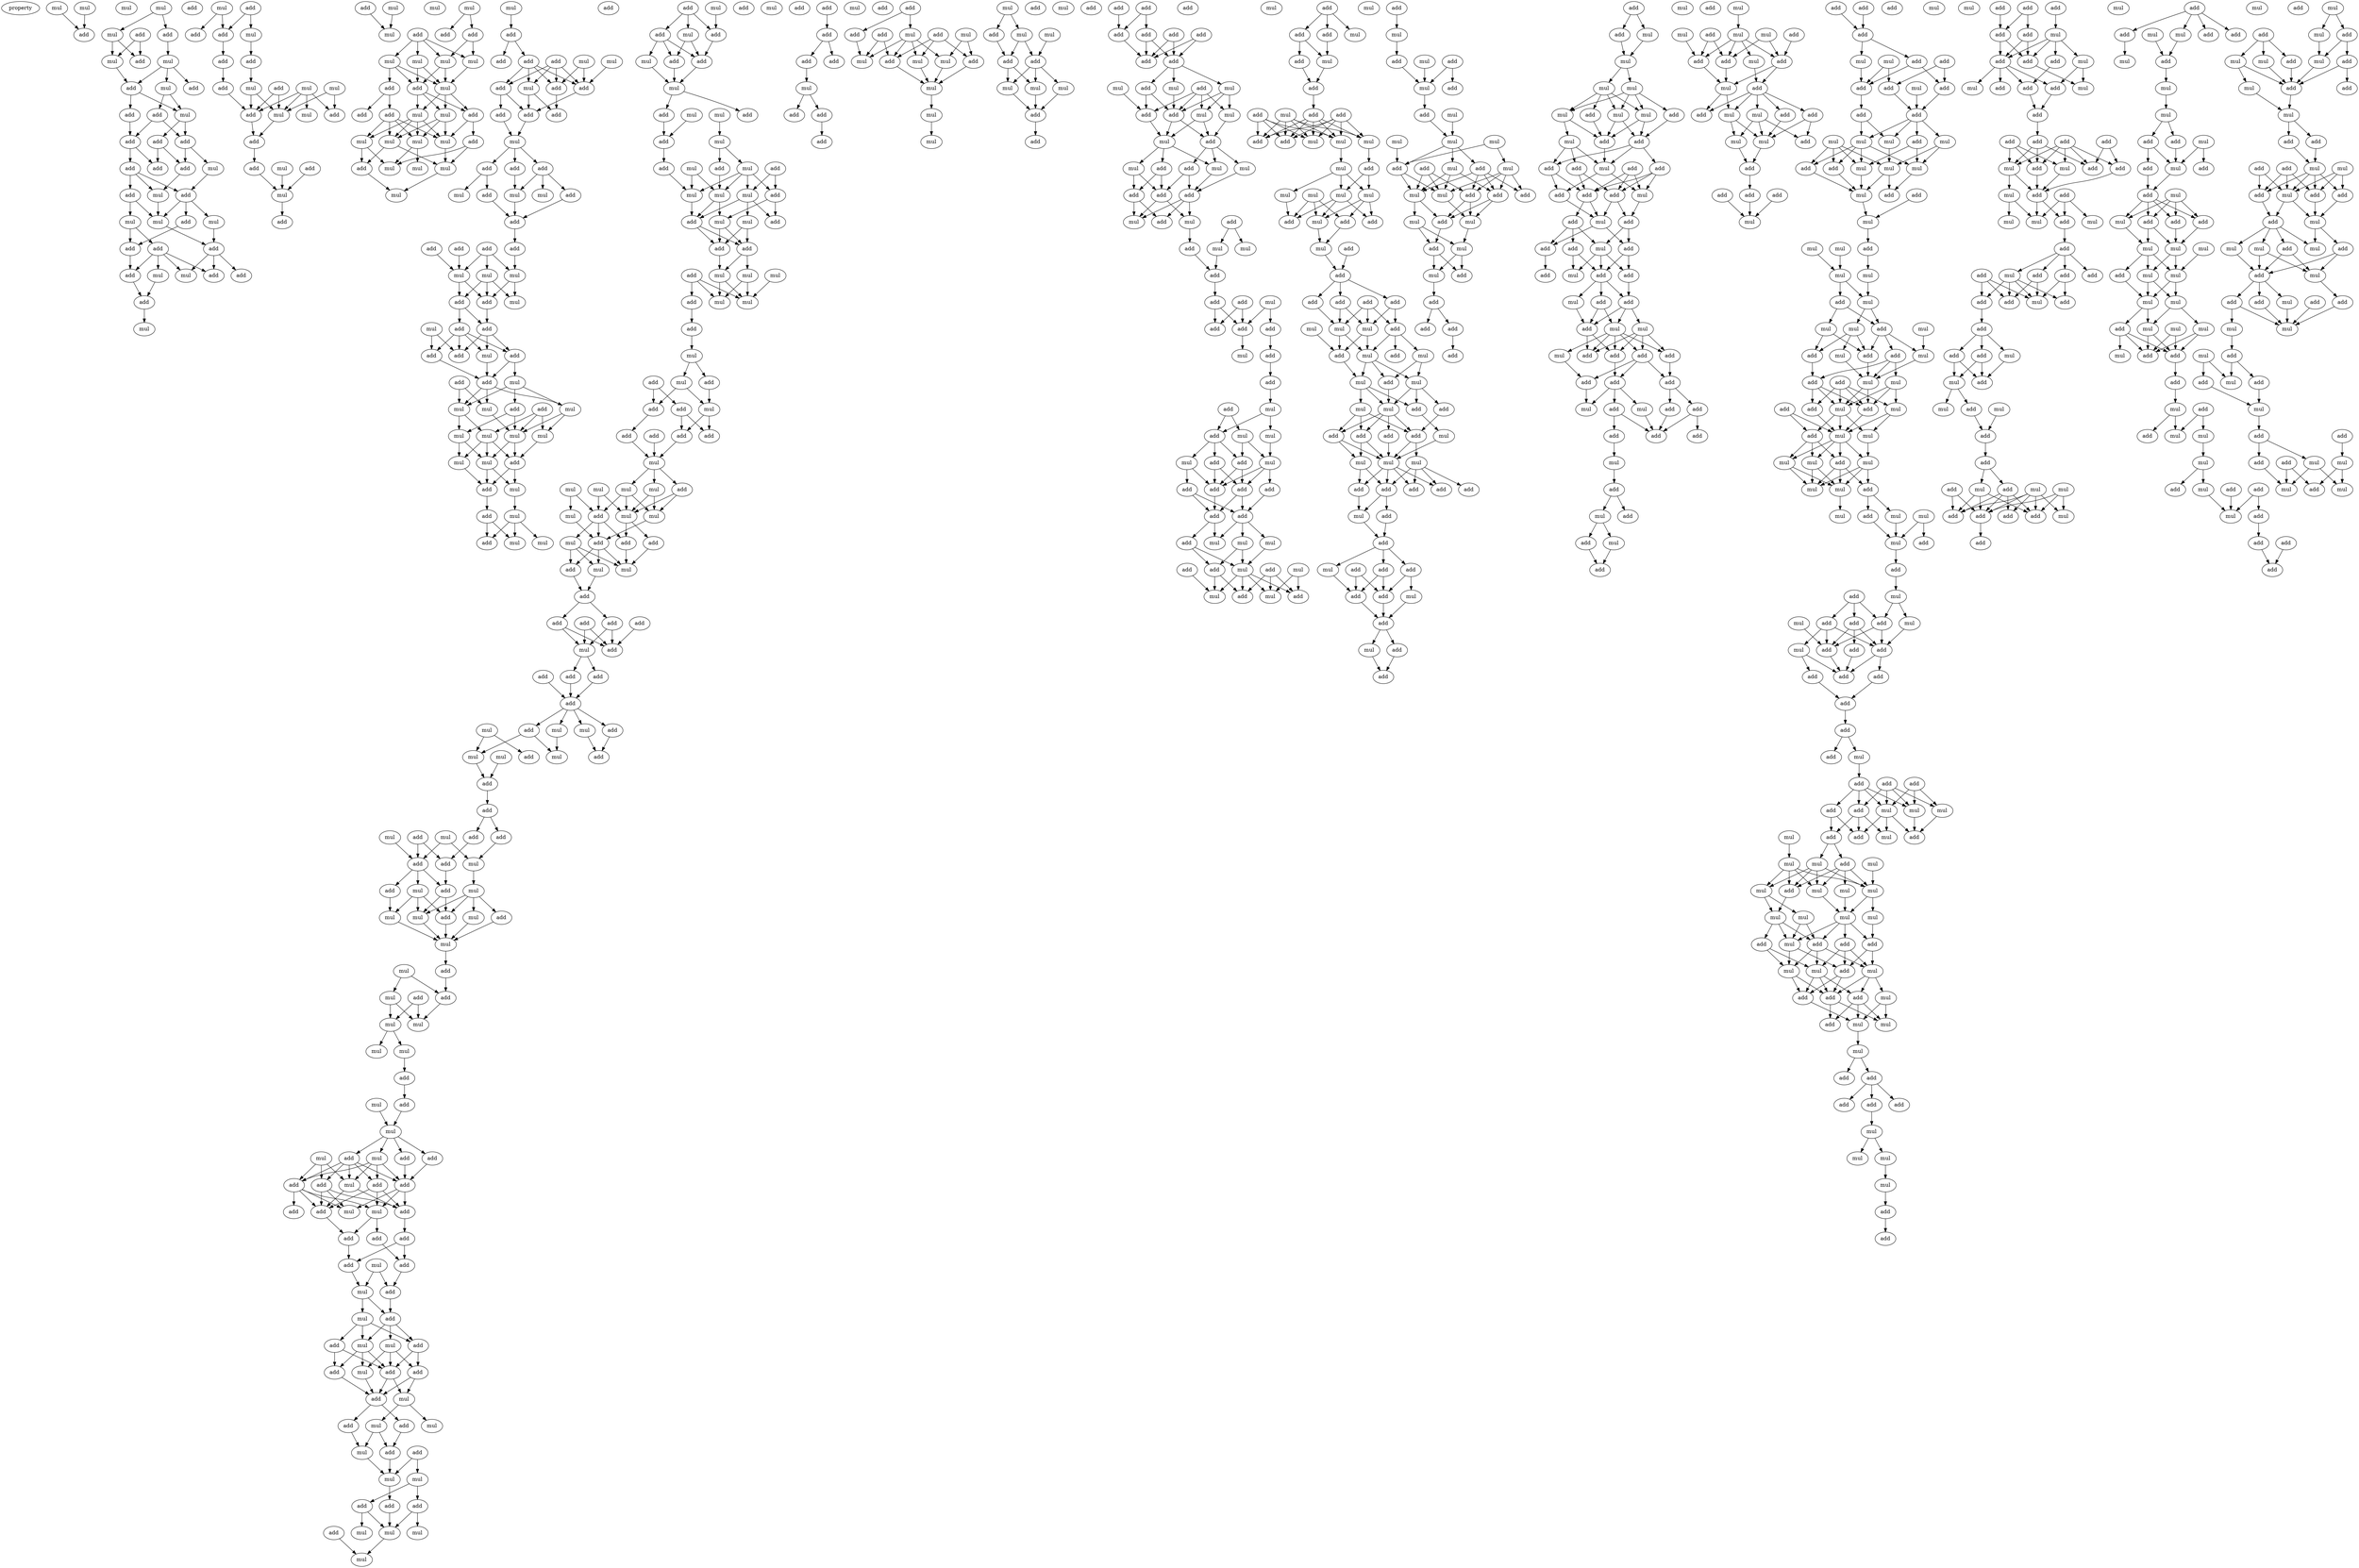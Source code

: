 digraph {
    node [fontcolor=black]
    property [mul=2,lf=1.9]
    0 [ label = mul ];
    1 [ label = mul ];
    2 [ label = mul ];
    3 [ label = add ];
    4 [ label = mul ];
    5 [ label = add ];
    6 [ label = mul ];
    7 [ label = add ];
    8 [ label = mul ];
    9 [ label = mul ];
    10 [ label = add ];
    11 [ label = add ];
    12 [ label = mul ];
    13 [ label = add ];
    14 [ label = add ];
    15 [ label = add ];
    16 [ label = mul ];
    17 [ label = add ];
    18 [ label = add ];
    19 [ label = add ];
    20 [ label = mul ];
    21 [ label = add ];
    22 [ label = add ];
    23 [ label = add ];
    24 [ label = add ];
    25 [ label = mul ];
    26 [ label = add ];
    27 [ label = add ];
    28 [ label = add ];
    29 [ label = mul ];
    30 [ label = mul ];
    31 [ label = mul ];
    32 [ label = add ];
    33 [ label = add ];
    34 [ label = add ];
    35 [ label = mul ];
    36 [ label = add ];
    37 [ label = mul ];
    38 [ label = add ];
    39 [ label = add ];
    40 [ label = add ];
    41 [ label = mul ];
    42 [ label = mul ];
    43 [ label = add ];
    44 [ label = add ];
    45 [ label = mul ];
    46 [ label = add ];
    47 [ label = add ];
    48 [ label = add ];
    49 [ label = add ];
    50 [ label = add ];
    51 [ label = mul ];
    52 [ label = mul ];
    53 [ label = mul ];
    54 [ label = mul ];
    55 [ label = mul ];
    56 [ label = add ];
    57 [ label = add ];
    58 [ label = add ];
    59 [ label = mul ];
    60 [ label = add ];
    61 [ label = add ];
    62 [ label = mul ];
    63 [ label = add ];
    64 [ label = add ];
    65 [ label = mul ];
    66 [ label = mul ];
    67 [ label = mul ];
    68 [ label = mul ];
    69 [ label = add ];
    70 [ label = add ];
    71 [ label = add ];
    72 [ label = mul ];
    73 [ label = mul ];
    74 [ label = mul ];
    75 [ label = mul ];
    76 [ label = add ];
    77 [ label = add ];
    78 [ label = mul ];
    79 [ label = add ];
    80 [ label = mul ];
    81 [ label = mul ];
    82 [ label = add ];
    83 [ label = add ];
    84 [ label = add ];
    85 [ label = mul ];
    86 [ label = mul ];
    87 [ label = mul ];
    88 [ label = mul ];
    89 [ label = mul ];
    90 [ label = mul ];
    91 [ label = add ];
    92 [ label = mul ];
    93 [ label = mul ];
    94 [ label = mul ];
    95 [ label = add ];
    96 [ label = mul ];
    97 [ label = mul ];
    98 [ label = add ];
    99 [ label = add ];
    100 [ label = add ];
    101 [ label = mul ];
    102 [ label = add ];
    103 [ label = add ];
    104 [ label = add ];
    105 [ label = add ];
    106 [ label = add ];
    107 [ label = add ];
    108 [ label = mul ];
    109 [ label = add ];
    110 [ label = add ];
    111 [ label = add ];
    112 [ label = add ];
    113 [ label = mul ];
    114 [ label = add ];
    115 [ label = mul ];
    116 [ label = mul ];
    117 [ label = add ];
    118 [ label = add ];
    119 [ label = add ];
    120 [ label = add ];
    121 [ label = add ];
    122 [ label = mul ];
    123 [ label = mul ];
    124 [ label = mul ];
    125 [ label = add ];
    126 [ label = add ];
    127 [ label = mul ];
    128 [ label = mul ];
    129 [ label = add ];
    130 [ label = add ];
    131 [ label = add ];
    132 [ label = add ];
    133 [ label = mul ];
    134 [ label = add ];
    135 [ label = add ];
    136 [ label = mul ];
    137 [ label = add ];
    138 [ label = add ];
    139 [ label = mul ];
    140 [ label = mul ];
    141 [ label = add ];
    142 [ label = mul ];
    143 [ label = mul ];
    144 [ label = mul ];
    145 [ label = mul ];
    146 [ label = mul ];
    147 [ label = mul ];
    148 [ label = add ];
    149 [ label = mul ];
    150 [ label = mul ];
    151 [ label = add ];
    152 [ label = add ];
    153 [ label = mul ];
    154 [ label = add ];
    155 [ label = mul ];
    156 [ label = mul ];
    157 [ label = add ];
    158 [ label = mul ];
    159 [ label = add ];
    160 [ label = add ];
    161 [ label = mul ];
    162 [ label = add ];
    163 [ label = add ];
    164 [ label = mul ];
    165 [ label = add ];
    166 [ label = mul ];
    167 [ label = add ];
    168 [ label = mul ];
    169 [ label = add ];
    170 [ label = add ];
    171 [ label = mul ];
    172 [ label = mul ];
    173 [ label = add ];
    174 [ label = mul ];
    175 [ label = mul ];
    176 [ label = add ];
    177 [ label = add ];
    178 [ label = add ];
    179 [ label = mul ];
    180 [ label = add ];
    181 [ label = mul ];
    182 [ label = mul ];
    183 [ label = add ];
    184 [ label = add ];
    185 [ label = mul ];
    186 [ label = mul ];
    187 [ label = add ];
    188 [ label = add ];
    189 [ label = mul ];
    190 [ label = add ];
    191 [ label = mul ];
    192 [ label = mul ];
    193 [ label = add ];
    194 [ label = mul ];
    195 [ label = mul ];
    196 [ label = add ];
    197 [ label = mul ];
    198 [ label = mul ];
    199 [ label = add ];
    200 [ label = add ];
    201 [ label = add ];
    202 [ label = mul ];
    203 [ label = add ];
    204 [ label = add ];
    205 [ label = add ];
    206 [ label = add ];
    207 [ label = add ];
    208 [ label = mul ];
    209 [ label = mul ];
    210 [ label = mul ];
    211 [ label = add ];
    212 [ label = mul ];
    213 [ label = mul ];
    214 [ label = mul ];
    215 [ label = mul ];
    216 [ label = add ];
    217 [ label = mul ];
    218 [ label = add ];
    219 [ label = mul ];
    220 [ label = add ];
    221 [ label = add ];
    222 [ label = mul ];
    223 [ label = add ];
    224 [ label = mul ];
    225 [ label = mul ];
    226 [ label = add ];
    227 [ label = add ];
    228 [ label = add ];
    229 [ label = add ];
    230 [ label = add ];
    231 [ label = mul ];
    232 [ label = add ];
    233 [ label = add ];
    234 [ label = add ];
    235 [ label = add ];
    236 [ label = add ];
    237 [ label = add ];
    238 [ label = add ];
    239 [ label = mul ];
    240 [ label = mul ];
    241 [ label = mul ];
    242 [ label = mul ];
    243 [ label = mul ];
    244 [ label = mul ];
    245 [ label = add ];
    246 [ label = add ];
    247 [ label = add ];
    248 [ label = add ];
    249 [ label = add ];
    250 [ label = add ];
    251 [ label = mul ];
    252 [ label = add ];
    253 [ label = mul ];
    254 [ label = mul ];
    255 [ label = add ];
    256 [ label = add ];
    257 [ label = mul ];
    258 [ label = add ];
    259 [ label = add ];
    260 [ label = mul ];
    261 [ label = mul ];
    262 [ label = add ];
    263 [ label = mul ];
    264 [ label = mul ];
    265 [ label = add ];
    266 [ label = mul ];
    267 [ label = add ];
    268 [ label = mul ];
    269 [ label = add ];
    270 [ label = add ];
    271 [ label = mul ];
    272 [ label = add ];
    273 [ label = mul ];
    274 [ label = mul ];
    275 [ label = mul ];
    276 [ label = mul ];
    277 [ label = add ];
    278 [ label = mul ];
    279 [ label = add ];
    280 [ label = mul ];
    281 [ label = add ];
    282 [ label = mul ];
    283 [ label = add ];
    284 [ label = mul ];
    285 [ label = add ];
    286 [ label = add ];
    287 [ label = add ];
    288 [ label = add ];
    289 [ label = mul ];
    290 [ label = add ];
    291 [ label = add ];
    292 [ label = add ];
    293 [ label = mul ];
    294 [ label = add ];
    295 [ label = mul ];
    296 [ label = add ];
    297 [ label = add ];
    298 [ label = add ];
    299 [ label = mul ];
    300 [ label = add ];
    301 [ label = add ];
    302 [ label = mul ];
    303 [ label = add ];
    304 [ label = add ];
    305 [ label = mul ];
    306 [ label = add ];
    307 [ label = add ];
    308 [ label = mul ];
    309 [ label = mul ];
    310 [ label = mul ];
    311 [ label = add ];
    312 [ label = add ];
    313 [ label = add ];
    314 [ label = mul ];
    315 [ label = add ];
    316 [ label = mul ];
    317 [ label = add ];
    318 [ label = mul ];
    319 [ label = add ];
    320 [ label = add ];
    321 [ label = mul ];
    322 [ label = add ];
    323 [ label = mul ];
    324 [ label = mul ];
    325 [ label = add ];
    326 [ label = add ];
    327 [ label = add ];
    328 [ label = mul ];
    329 [ label = add ];
    330 [ label = add ];
    331 [ label = mul ];
    332 [ label = mul ];
    333 [ label = add ];
    334 [ label = mul ];
    335 [ label = add ];
    336 [ label = add ];
    337 [ label = mul ];
    338 [ label = add ];
    339 [ label = add ];
    340 [ label = add ];
    341 [ label = mul ];
    342 [ label = add ];
    343 [ label = add ];
    344 [ label = add ];
    345 [ label = add ];
    346 [ label = mul ];
    347 [ label = add ];
    348 [ label = mul ];
    349 [ label = add ];
    350 [ label = mul ];
    351 [ label = mul ];
    352 [ label = add ];
    353 [ label = mul ];
    354 [ label = mul ];
    355 [ label = mul ];
    356 [ label = mul ];
    357 [ label = mul ];
    358 [ label = add ];
    359 [ label = mul ];
    360 [ label = add ];
    361 [ label = mul ];
    362 [ label = add ];
    363 [ label = add ];
    364 [ label = mul ];
    365 [ label = mul ];
    366 [ label = mul ];
    367 [ label = add ];
    368 [ label = add ];
    369 [ label = mul ];
    370 [ label = add ];
    371 [ label = add ];
    372 [ label = add ];
    373 [ label = add ];
    374 [ label = add ];
    375 [ label = add ];
    376 [ label = add ];
    377 [ label = add ];
    378 [ label = add ];
    379 [ label = mul ];
    380 [ label = add ];
    381 [ label = mul ];
    382 [ label = add ];
    383 [ label = mul ];
    384 [ label = add ];
    385 [ label = add ];
    386 [ label = mul ];
    387 [ label = mul ];
    388 [ label = mul ];
    389 [ label = add ];
    390 [ label = mul ];
    391 [ label = mul ];
    392 [ label = add ];
    393 [ label = mul ];
    394 [ label = add ];
    395 [ label = add ];
    396 [ label = add ];
    397 [ label = add ];
    398 [ label = add ];
    399 [ label = mul ];
    400 [ label = mul ];
    401 [ label = add ];
    402 [ label = mul ];
    403 [ label = mul ];
    404 [ label = add ];
    405 [ label = add ];
    406 [ label = add ];
    407 [ label = add ];
    408 [ label = mul ];
    409 [ label = add ];
    410 [ label = add ];
    411 [ label = add ];
    412 [ label = add ];
    413 [ label = add ];
    414 [ label = mul ];
    415 [ label = add ];
    416 [ label = add ];
    417 [ label = mul ];
    418 [ label = mul ];
    419 [ label = mul ];
    420 [ label = add ];
    421 [ label = mul ];
    422 [ label = mul ];
    423 [ label = add ];
    424 [ label = add ];
    425 [ label = add ];
    426 [ label = add ];
    427 [ label = add ];
    428 [ label = add ];
    429 [ label = add ];
    430 [ label = add ];
    431 [ label = mul ];
    432 [ label = mul ];
    433 [ label = add ];
    434 [ label = mul ];
    435 [ label = mul ];
    436 [ label = mul ];
    437 [ label = add ];
    438 [ label = add ];
    439 [ label = add ];
    440 [ label = add ];
    441 [ label = mul ];
    442 [ label = add ];
    443 [ label = mul ];
    444 [ label = mul ];
    445 [ label = add ];
    446 [ label = add ];
    447 [ label = add ];
    448 [ label = mul ];
    449 [ label = add ];
    450 [ label = mul ];
    451 [ label = add ];
    452 [ label = mul ];
    453 [ label = add ];
    454 [ label = add ];
    455 [ label = add ];
    456 [ label = mul ];
    457 [ label = mul ];
    458 [ label = add ];
    459 [ label = mul ];
    460 [ label = add ];
    461 [ label = mul ];
    462 [ label = add ];
    463 [ label = mul ];
    464 [ label = mul ];
    465 [ label = mul ];
    466 [ label = mul ];
    467 [ label = add ];
    468 [ label = add ];
    469 [ label = mul ];
    470 [ label = add ];
    471 [ label = mul ];
    472 [ label = add ];
    473 [ label = add ];
    474 [ label = add ];
    475 [ label = add ];
    476 [ label = add ];
    477 [ label = add ];
    478 [ label = add ];
    479 [ label = mul ];
    480 [ label = mul ];
    481 [ label = mul ];
    482 [ label = mul ];
    483 [ label = add ];
    484 [ label = mul ];
    485 [ label = add ];
    486 [ label = mul ];
    487 [ label = mul ];
    488 [ label = add ];
    489 [ label = add ];
    490 [ label = mul ];
    491 [ label = add ];
    492 [ label = mul ];
    493 [ label = add ];
    494 [ label = add ];
    495 [ label = add ];
    496 [ label = add ];
    497 [ label = mul ];
    498 [ label = mul ];
    499 [ label = mul ];
    500 [ label = mul ];
    501 [ label = add ];
    502 [ label = add ];
    503 [ label = add ];
    504 [ label = add ];
    505 [ label = add ];
    506 [ label = mul ];
    507 [ label = add ];
    508 [ label = add ];
    509 [ label = add ];
    510 [ label = add ];
    511 [ label = mul ];
    512 [ label = add ];
    513 [ label = add ];
    514 [ label = add ];
    515 [ label = mul ];
    516 [ label = add ];
    517 [ label = mul ];
    518 [ label = mul ];
    519 [ label = add ];
    520 [ label = add ];
    521 [ label = add ];
    522 [ label = mul ];
    523 [ label = mul ];
    524 [ label = add ];
    525 [ label = add ];
    526 [ label = mul ];
    527 [ label = add ];
    528 [ label = add ];
    529 [ label = mul ];
    530 [ label = mul ];
    531 [ label = mul ];
    532 [ label = mul ];
    533 [ label = add ];
    534 [ label = mul ];
    535 [ label = add ];
    536 [ label = mul ];
    537 [ label = add ];
    538 [ label = mul ];
    539 [ label = mul ];
    540 [ label = add ];
    541 [ label = add ];
    542 [ label = add ];
    543 [ label = mul ];
    544 [ label = mul ];
    545 [ label = add ];
    546 [ label = add ];
    547 [ label = mul ];
    548 [ label = mul ];
    549 [ label = add ];
    550 [ label = add ];
    551 [ label = add ];
    552 [ label = add ];
    553 [ label = add ];
    554 [ label = add ];
    555 [ label = add ];
    556 [ label = mul ];
    557 [ label = mul ];
    558 [ label = mul ];
    559 [ label = mul ];
    560 [ label = mul ];
    561 [ label = mul ];
    562 [ label = add ];
    563 [ label = add ];
    564 [ label = mul ];
    565 [ label = add ];
    566 [ label = mul ];
    567 [ label = add ];
    568 [ label = add ];
    569 [ label = add ];
    570 [ label = add ];
    571 [ label = add ];
    572 [ label = mul ];
    573 [ label = add ];
    574 [ label = mul ];
    575 [ label = add ];
    576 [ label = add ];
    577 [ label = mul ];
    578 [ label = add ];
    579 [ label = add ];
    580 [ label = add ];
    581 [ label = add ];
    582 [ label = add ];
    583 [ label = mul ];
    584 [ label = add ];
    585 [ label = add ];
    586 [ label = mul ];
    587 [ label = add ];
    588 [ label = mul ];
    589 [ label = add ];
    590 [ label = add ];
    591 [ label = add ];
    592 [ label = mul ];
    593 [ label = mul ];
    594 [ label = add ];
    595 [ label = add ];
    596 [ label = mul ];
    597 [ label = add ];
    598 [ label = add ];
    599 [ label = add ];
    600 [ label = add ];
    601 [ label = add ];
    602 [ label = mul ];
    603 [ label = mul ];
    604 [ label = add ];
    605 [ label = add ];
    606 [ label = add ];
    607 [ label = add ];
    608 [ label = add ];
    609 [ label = add ];
    610 [ label = mul ];
    611 [ label = add ];
    612 [ label = mul ];
    613 [ label = add ];
    614 [ label = add ];
    615 [ label = mul ];
    616 [ label = mul ];
    617 [ label = add ];
    618 [ label = add ];
    619 [ label = mul ];
    620 [ label = mul ];
    621 [ label = add ];
    622 [ label = mul ];
    623 [ label = add ];
    624 [ label = mul ];
    625 [ label = add ];
    626 [ label = mul ];
    627 [ label = add ];
    628 [ label = add ];
    629 [ label = add ];
    630 [ label = mul ];
    631 [ label = add ];
    632 [ label = add ];
    633 [ label = add ];
    634 [ label = mul ];
    635 [ label = mul ];
    636 [ label = mul ];
    637 [ label = add ];
    638 [ label = mul ];
    639 [ label = add ];
    640 [ label = add ];
    641 [ label = add ];
    642 [ label = add ];
    643 [ label = add ];
    644 [ label = add ];
    645 [ label = add ];
    646 [ label = mul ];
    647 [ label = add ];
    648 [ label = mul ];
    649 [ label = mul ];
    650 [ label = add ];
    651 [ label = mul ];
    652 [ label = add ];
    653 [ label = add ];
    654 [ label = add ];
    655 [ label = add ];
    656 [ label = add ];
    657 [ label = add ];
    658 [ label = mul ];
    659 [ label = mul ];
    660 [ label = mul ];
    661 [ label = mul ];
    662 [ label = mul ];
    663 [ label = add ];
    664 [ label = add ];
    665 [ label = mul ];
    666 [ label = mul ];
    667 [ label = add ];
    668 [ label = add ];
    669 [ label = mul ];
    670 [ label = mul ];
    671 [ label = add ];
    672 [ label = mul ];
    673 [ label = mul ];
    674 [ label = mul ];
    675 [ label = mul ];
    676 [ label = add ];
    677 [ label = mul ];
    678 [ label = add ];
    679 [ label = add ];
    680 [ label = mul ];
    681 [ label = mul ];
    682 [ label = mul ];
    683 [ label = add ];
    684 [ label = add ];
    685 [ label = add ];
    686 [ label = mul ];
    687 [ label = mul ];
    688 [ label = add ];
    689 [ label = mul ];
    690 [ label = mul ];
    691 [ label = add ];
    692 [ label = mul ];
    693 [ label = add ];
    694 [ label = mul ];
    695 [ label = add ];
    696 [ label = add ];
    697 [ label = add ];
    698 [ label = mul ];
    699 [ label = mul ];
    700 [ label = mul ];
    701 [ label = mul ];
    702 [ label = add ];
    703 [ label = mul ];
    704 [ label = mul ];
    705 [ label = mul ];
    706 [ label = add ];
    707 [ label = add ];
    708 [ label = mul ];
    709 [ label = mul ];
    710 [ label = mul ];
    711 [ label = mul ];
    712 [ label = add ];
    713 [ label = add ];
    714 [ label = mul ];
    715 [ label = add ];
    716 [ label = add ];
    717 [ label = add ];
    718 [ label = mul ];
    719 [ label = mul ];
    720 [ label = add ];
    721 [ label = mul ];
    722 [ label = add ];
    723 [ label = add ];
    724 [ label = add ];
    725 [ label = add ];
    726 [ label = add ];
    727 [ label = add ];
    728 [ label = add ];
    729 [ label = mul ];
    730 [ label = mul ];
    731 [ label = add ];
    732 [ label = add ];
    733 [ label = mul ];
    734 [ label = add ];
    735 [ label = add ];
    736 [ label = add ];
    737 [ label = mul ];
    738 [ label = mul ];
    739 [ label = add ];
    740 [ label = add ];
    741 [ label = mul ];
    742 [ label = add ];
    743 [ label = mul ];
    744 [ label = add ];
    745 [ label = mul ];
    746 [ label = add ];
    747 [ label = mul ];
    748 [ label = mul ];
    749 [ label = mul ];
    750 [ label = add ];
    751 [ label = add ];
    752 [ label = mul ];
    753 [ label = mul ];
    754 [ label = mul ];
    755 [ label = mul ];
    756 [ label = mul ];
    757 [ label = mul ];
    758 [ label = mul ];
    759 [ label = mul ];
    760 [ label = mul ];
    761 [ label = add ];
    762 [ label = add ];
    763 [ label = add ];
    764 [ label = add ];
    765 [ label = mul ];
    766 [ label = mul ];
    767 [ label = add ];
    768 [ label = mul ];
    769 [ label = mul ];
    770 [ label = add ];
    771 [ label = add ];
    772 [ label = add ];
    773 [ label = add ];
    774 [ label = mul ];
    775 [ label = mul ];
    776 [ label = mul ];
    777 [ label = add ];
    778 [ label = add ];
    779 [ label = add ];
    780 [ label = add ];
    781 [ label = add ];
    782 [ label = mul ];
    783 [ label = mul ];
    784 [ label = mul ];
    785 [ label = mul ];
    786 [ label = add ];
    787 [ label = add ];
    788 [ label = add ];
    789 [ label = add ];
    790 [ label = add ];
    791 [ label = add ];
    792 [ label = mul ];
    793 [ label = add ];
    794 [ label = add ];
    795 [ label = add ];
    796 [ label = add ];
    797 [ label = mul ];
    798 [ label = add ];
    799 [ label = mul ];
    800 [ label = add ];
    801 [ label = add ];
    802 [ label = mul ];
    803 [ label = add ];
    804 [ label = mul ];
    805 [ label = add ];
    806 [ label = add ];
    807 [ label = add ];
    808 [ label = add ];
    809 [ label = mul ];
    810 [ label = add ];
    811 [ label = add ];
    812 [ label = mul ];
    813 [ label = add ];
    814 [ label = add ];
    815 [ label = add ];
    816 [ label = mul ];
    817 [ label = mul ];
    818 [ label = add ];
    819 [ label = mul ];
    820 [ label = mul ];
    821 [ label = add ];
    822 [ label = mul ];
    823 [ label = add ];
    824 [ label = add ];
    825 [ label = add ];
    826 [ label = add ];
    827 [ label = add ];
    828 [ label = mul ];
    829 [ label = add ];
    830 [ label = add ];
    831 [ label = add ];
    832 [ label = add ];
    833 [ label = mul ];
    834 [ label = add ];
    835 [ label = mul ];
    836 [ label = add ];
    837 [ label = mul ];
    838 [ label = mul ];
    839 [ label = add ];
    840 [ label = add ];
    841 [ label = add ];
    842 [ label = add ];
    843 [ label = mul ];
    844 [ label = add ];
    845 [ label = mul ];
    846 [ label = mul ];
    847 [ label = add ];
    848 [ label = add ];
    849 [ label = add ];
    850 [ label = mul ];
    851 [ label = add ];
    852 [ label = add ];
    853 [ label = add ];
    854 [ label = mul ];
    855 [ label = add ];
    856 [ label = mul ];
    857 [ label = add ];
    858 [ label = add ];
    859 [ label = mul ];
    860 [ label = add ];
    861 [ label = mul ];
    862 [ label = mul ];
    863 [ label = mul ];
    864 [ label = add ];
    865 [ label = add ];
    866 [ label = add ];
    867 [ label = mul ];
    868 [ label = add ];
    869 [ label = mul ];
    870 [ label = add ];
    871 [ label = mul ];
    872 [ label = add ];
    873 [ label = mul ];
    874 [ label = add ];
    875 [ label = add ];
    876 [ label = mul ];
    877 [ label = mul ];
    878 [ label = mul ];
    879 [ label = mul ];
    880 [ label = mul ];
    881 [ label = add ];
    882 [ label = mul ];
    883 [ label = mul ];
    884 [ label = mul ];
    885 [ label = add ];
    886 [ label = mul ];
    887 [ label = mul ];
    888 [ label = add ];
    889 [ label = add ];
    890 [ label = mul ];
    891 [ label = add ];
    892 [ label = mul ];
    893 [ label = add ];
    894 [ label = mul ];
    895 [ label = mul ];
    896 [ label = add ];
    897 [ label = mul ];
    898 [ label = add ];
    899 [ label = add ];
    900 [ label = add ];
    901 [ label = mul ];
    902 [ label = add ];
    903 [ label = add ];
    904 [ label = mul ];
    905 [ label = add ];
    906 [ label = add ];
    907 [ label = add ];
    908 [ label = mul ];
    909 [ label = mul ];
    910 [ label = add ];
    911 [ label = add ];
    912 [ label = mul ];
    913 [ label = add ];
    914 [ label = mul ];
    915 [ label = mul ];
    916 [ label = add ];
    917 [ label = add ];
    918 [ label = add ];
    919 [ label = mul ];
    920 [ label = mul ];
    921 [ label = add ];
    922 [ label = add ];
    923 [ label = mul ];
    924 [ label = mul ];
    925 [ label = add ];
    926 [ label = add ];
    927 [ label = add ];
    928 [ label = add ];
    929 [ label = mul ];
    930 [ label = add ];
    931 [ label = add ];
    932 [ label = mul ];
    933 [ label = add ];
    934 [ label = mul ];
    935 [ label = add ];
    936 [ label = mul ];
    937 [ label = mul ];
    938 [ label = mul ];
    939 [ label = add ];
    940 [ label = mul ];
    941 [ label = add ];
    942 [ label = add ];
    943 [ label = add ];
    944 [ label = add ];
    945 [ label = mul ];
    946 [ label = mul ];
    947 [ label = mul ];
    948 [ label = add ];
    949 [ label = mul ];
    950 [ label = add ];
    951 [ label = add ];
    952 [ label = mul ];
    953 [ label = add ];
    954 [ label = add ];
    955 [ label = add ];
    956 [ label = mul ];
    957 [ label = add ];
    958 [ label = mul ];
    959 [ label = mul ];
    960 [ label = mul ];
    961 [ label = add ];
    0 -> 3 [ name = 0 ];
    2 -> 3 [ name = 1 ];
    4 -> 6 [ name = 2 ];
    4 -> 7 [ name = 3 ];
    5 -> 8 [ name = 4 ];
    5 -> 10 [ name = 5 ];
    6 -> 8 [ name = 6 ];
    6 -> 10 [ name = 7 ];
    7 -> 9 [ name = 8 ];
    8 -> 11 [ name = 9 ];
    9 -> 11 [ name = 10 ];
    9 -> 12 [ name = 11 ];
    9 -> 13 [ name = 12 ];
    11 -> 15 [ name = 13 ];
    11 -> 16 [ name = 14 ];
    12 -> 14 [ name = 15 ];
    12 -> 16 [ name = 16 ];
    14 -> 17 [ name = 17 ];
    14 -> 19 [ name = 18 ];
    15 -> 17 [ name = 19 ];
    16 -> 18 [ name = 20 ];
    16 -> 19 [ name = 21 ];
    17 -> 21 [ name = 22 ];
    17 -> 22 [ name = 23 ];
    18 -> 22 [ name = 24 ];
    18 -> 23 [ name = 25 ];
    19 -> 20 [ name = 26 ];
    19 -> 23 [ name = 27 ];
    20 -> 26 [ name = 28 ];
    21 -> 25 [ name = 29 ];
    21 -> 26 [ name = 30 ];
    21 -> 27 [ name = 31 ];
    23 -> 25 [ name = 32 ];
    25 -> 31 [ name = 33 ];
    26 -> 28 [ name = 34 ];
    26 -> 30 [ name = 35 ];
    26 -> 31 [ name = 36 ];
    27 -> 29 [ name = 37 ];
    27 -> 31 [ name = 38 ];
    28 -> 32 [ name = 39 ];
    29 -> 32 [ name = 40 ];
    29 -> 34 [ name = 41 ];
    30 -> 33 [ name = 42 ];
    31 -> 33 [ name = 43 ];
    32 -> 38 [ name = 44 ];
    33 -> 35 [ name = 45 ];
    33 -> 36 [ name = 46 ];
    33 -> 39 [ name = 47 ];
    34 -> 35 [ name = 48 ];
    34 -> 37 [ name = 49 ];
    34 -> 38 [ name = 50 ];
    34 -> 39 [ name = 51 ];
    37 -> 40 [ name = 52 ];
    38 -> 40 [ name = 53 ];
    40 -> 41 [ name = 54 ];
    42 -> 44 [ name = 55 ];
    42 -> 46 [ name = 56 ];
    43 -> 44 [ name = 57 ];
    43 -> 45 [ name = 58 ];
    44 -> 48 [ name = 59 ];
    45 -> 47 [ name = 60 ];
    47 -> 53 [ name = 61 ];
    48 -> 50 [ name = 62 ];
    49 -> 54 [ name = 63 ];
    49 -> 56 [ name = 64 ];
    50 -> 56 [ name = 65 ];
    51 -> 54 [ name = 66 ];
    51 -> 57 [ name = 67 ];
    52 -> 54 [ name = 68 ];
    52 -> 55 [ name = 69 ];
    52 -> 56 [ name = 70 ];
    52 -> 57 [ name = 71 ];
    53 -> 54 [ name = 72 ];
    53 -> 56 [ name = 73 ];
    54 -> 58 [ name = 74 ];
    56 -> 58 [ name = 75 ];
    58 -> 61 [ name = 76 ];
    59 -> 62 [ name = 77 ];
    60 -> 62 [ name = 78 ];
    61 -> 62 [ name = 79 ];
    62 -> 63 [ name = 80 ];
    64 -> 67 [ name = 81 ];
    65 -> 67 [ name = 82 ];
    68 -> 70 [ name = 83 ];
    68 -> 71 [ name = 84 ];
    69 -> 72 [ name = 85 ];
    69 -> 73 [ name = 86 ];
    69 -> 74 [ name = 87 ];
    69 -> 75 [ name = 88 ];
    70 -> 72 [ name = 89 ];
    70 -> 73 [ name = 90 ];
    72 -> 77 [ name = 91 ];
    72 -> 78 [ name = 92 ];
    73 -> 78 [ name = 93 ];
    74 -> 77 [ name = 94 ];
    74 -> 78 [ name = 95 ];
    75 -> 76 [ name = 96 ];
    75 -> 77 [ name = 97 ];
    75 -> 78 [ name = 98 ];
    76 -> 79 [ name = 99 ];
    76 -> 82 [ name = 100 ];
    77 -> 80 [ name = 101 ];
    77 -> 81 [ name = 102 ];
    77 -> 83 [ name = 103 ];
    78 -> 80 [ name = 104 ];
    78 -> 81 [ name = 105 ];
    78 -> 83 [ name = 106 ];
    80 -> 85 [ name = 107 ];
    80 -> 86 [ name = 108 ];
    80 -> 87 [ name = 109 ];
    81 -> 85 [ name = 110 ];
    81 -> 86 [ name = 111 ];
    81 -> 87 [ name = 112 ];
    81 -> 88 [ name = 113 ];
    82 -> 85 [ name = 114 ];
    82 -> 86 [ name = 115 ];
    82 -> 87 [ name = 116 ];
    82 -> 88 [ name = 117 ];
    83 -> 84 [ name = 118 ];
    83 -> 86 [ name = 119 ];
    84 -> 89 [ name = 120 ];
    84 -> 92 [ name = 121 ];
    85 -> 89 [ name = 122 ];
    85 -> 91 [ name = 123 ];
    86 -> 89 [ name = 124 ];
    87 -> 90 [ name = 125 ];
    87 -> 92 [ name = 126 ];
    88 -> 91 [ name = 127 ];
    88 -> 92 [ name = 128 ];
    89 -> 94 [ name = 129 ];
    91 -> 94 [ name = 130 ];
    93 -> 95 [ name = 131 ];
    95 -> 98 [ name = 132 ];
    95 -> 100 [ name = 133 ];
    96 -> 102 [ name = 134 ];
    97 -> 102 [ name = 135 ];
    97 -> 104 [ name = 136 ];
    98 -> 101 [ name = 137 ];
    98 -> 102 [ name = 138 ];
    98 -> 103 [ name = 139 ];
    98 -> 104 [ name = 140 ];
    99 -> 101 [ name = 141 ];
    99 -> 102 [ name = 142 ];
    99 -> 103 [ name = 143 ];
    99 -> 104 [ name = 144 ];
    101 -> 106 [ name = 145 ];
    101 -> 107 [ name = 146 ];
    102 -> 106 [ name = 147 ];
    103 -> 105 [ name = 148 ];
    103 -> 106 [ name = 149 ];
    104 -> 107 [ name = 150 ];
    105 -> 108 [ name = 151 ];
    106 -> 108 [ name = 152 ];
    108 -> 109 [ name = 153 ];
    108 -> 110 [ name = 154 ];
    108 -> 111 [ name = 155 ];
    109 -> 112 [ name = 156 ];
    109 -> 116 [ name = 157 ];
    110 -> 113 [ name = 158 ];
    110 -> 114 [ name = 159 ];
    110 -> 115 [ name = 160 ];
    111 -> 115 [ name = 161 ];
    112 -> 117 [ name = 162 ];
    114 -> 117 [ name = 163 ];
    115 -> 117 [ name = 164 ];
    117 -> 121 [ name = 165 ];
    118 -> 123 [ name = 166 ];
    119 -> 123 [ name = 167 ];
    120 -> 122 [ name = 168 ];
    120 -> 123 [ name = 169 ];
    120 -> 124 [ name = 170 ];
    121 -> 124 [ name = 171 ];
    122 -> 125 [ name = 172 ];
    122 -> 126 [ name = 173 ];
    122 -> 127 [ name = 174 ];
    123 -> 125 [ name = 175 ];
    123 -> 126 [ name = 176 ];
    124 -> 125 [ name = 177 ];
    124 -> 127 [ name = 178 ];
    125 -> 130 [ name = 179 ];
    126 -> 129 [ name = 180 ];
    126 -> 130 [ name = 181 ];
    128 -> 132 [ name = 182 ];
    128 -> 134 [ name = 183 ];
    129 -> 131 [ name = 184 ];
    129 -> 132 [ name = 185 ];
    129 -> 133 [ name = 186 ];
    129 -> 134 [ name = 187 ];
    130 -> 131 [ name = 188 ];
    130 -> 132 [ name = 189 ];
    130 -> 133 [ name = 190 ];
    131 -> 135 [ name = 191 ];
    131 -> 136 [ name = 192 ];
    133 -> 135 [ name = 193 ];
    134 -> 135 [ name = 194 ];
    135 -> 139 [ name = 195 ];
    135 -> 140 [ name = 196 ];
    135 -> 142 [ name = 197 ];
    136 -> 138 [ name = 198 ];
    136 -> 139 [ name = 199 ];
    136 -> 142 [ name = 200 ];
    137 -> 140 [ name = 201 ];
    137 -> 142 [ name = 202 ];
    138 -> 145 [ name = 203 ];
    138 -> 146 [ name = 204 ];
    139 -> 143 [ name = 205 ];
    139 -> 145 [ name = 206 ];
    140 -> 145 [ name = 207 ];
    141 -> 143 [ name = 208 ];
    141 -> 144 [ name = 209 ];
    141 -> 145 [ name = 210 ];
    142 -> 144 [ name = 211 ];
    142 -> 146 [ name = 212 ];
    143 -> 148 [ name = 213 ];
    144 -> 147 [ name = 214 ];
    144 -> 148 [ name = 215 ];
    144 -> 149 [ name = 216 ];
    145 -> 148 [ name = 217 ];
    145 -> 149 [ name = 218 ];
    146 -> 147 [ name = 219 ];
    146 -> 149 [ name = 220 ];
    147 -> 151 [ name = 221 ];
    148 -> 150 [ name = 222 ];
    148 -> 151 [ name = 223 ];
    149 -> 150 [ name = 224 ];
    149 -> 151 [ name = 225 ];
    150 -> 153 [ name = 226 ];
    151 -> 152 [ name = 227 ];
    152 -> 154 [ name = 228 ];
    152 -> 156 [ name = 229 ];
    153 -> 154 [ name = 230 ];
    153 -> 155 [ name = 231 ];
    153 -> 156 [ name = 232 ];
    158 -> 160 [ name = 233 ];
    159 -> 160 [ name = 234 ];
    159 -> 161 [ name = 235 ];
    159 -> 162 [ name = 236 ];
    160 -> 165 [ name = 237 ];
    161 -> 163 [ name = 238 ];
    161 -> 165 [ name = 239 ];
    162 -> 163 [ name = 240 ];
    162 -> 164 [ name = 241 ];
    162 -> 165 [ name = 242 ];
    163 -> 166 [ name = 243 ];
    164 -> 166 [ name = 244 ];
    165 -> 166 [ name = 245 ];
    166 -> 169 [ name = 246 ];
    166 -> 170 [ name = 247 ];
    168 -> 173 [ name = 248 ];
    169 -> 173 [ name = 249 ];
    171 -> 172 [ name = 250 ];
    172 -> 175 [ name = 251 ];
    172 -> 177 [ name = 252 ];
    173 -> 178 [ name = 253 ];
    174 -> 179 [ name = 254 ];
    174 -> 182 [ name = 255 ];
    175 -> 179 [ name = 256 ];
    175 -> 180 [ name = 257 ];
    175 -> 181 [ name = 258 ];
    175 -> 182 [ name = 259 ];
    176 -> 180 [ name = 260 ];
    176 -> 181 [ name = 261 ];
    177 -> 179 [ name = 262 ];
    178 -> 182 [ name = 263 ];
    179 -> 184 [ name = 264 ];
    179 -> 186 [ name = 265 ];
    180 -> 183 [ name = 266 ];
    180 -> 186 [ name = 267 ];
    181 -> 183 [ name = 268 ];
    181 -> 184 [ name = 269 ];
    181 -> 185 [ name = 270 ];
    182 -> 184 [ name = 271 ];
    184 -> 187 [ name = 272 ];
    184 -> 188 [ name = 273 ];
    185 -> 187 [ name = 274 ];
    185 -> 188 [ name = 275 ];
    186 -> 187 [ name = 276 ];
    186 -> 188 [ name = 277 ];
    187 -> 189 [ name = 278 ];
    188 -> 189 [ name = 279 ];
    188 -> 191 [ name = 280 ];
    189 -> 194 [ name = 281 ];
    189 -> 195 [ name = 282 ];
    190 -> 193 [ name = 283 ];
    190 -> 194 [ name = 284 ];
    190 -> 195 [ name = 285 ];
    191 -> 194 [ name = 286 ];
    191 -> 195 [ name = 287 ];
    192 -> 194 [ name = 288 ];
    193 -> 196 [ name = 289 ];
    196 -> 197 [ name = 290 ];
    197 -> 198 [ name = 291 ];
    197 -> 199 [ name = 292 ];
    198 -> 201 [ name = 293 ];
    198 -> 202 [ name = 294 ];
    199 -> 202 [ name = 295 ];
    200 -> 201 [ name = 296 ];
    200 -> 203 [ name = 297 ];
    201 -> 204 [ name = 298 ];
    202 -> 205 [ name = 299 ];
    202 -> 207 [ name = 300 ];
    203 -> 205 [ name = 301 ];
    203 -> 207 [ name = 302 ];
    204 -> 208 [ name = 303 ];
    206 -> 208 [ name = 304 ];
    207 -> 208 [ name = 305 ];
    208 -> 209 [ name = 306 ];
    208 -> 210 [ name = 307 ];
    208 -> 211 [ name = 308 ];
    209 -> 215 [ name = 309 ];
    209 -> 217 [ name = 310 ];
    210 -> 215 [ name = 311 ];
    210 -> 216 [ name = 312 ];
    210 -> 217 [ name = 313 ];
    211 -> 215 [ name = 314 ];
    211 -> 217 [ name = 315 ];
    212 -> 214 [ name = 316 ];
    212 -> 216 [ name = 317 ];
    213 -> 216 [ name = 318 ];
    213 -> 217 [ name = 319 ];
    214 -> 218 [ name = 320 ];
    215 -> 218 [ name = 321 ];
    216 -> 218 [ name = 322 ];
    216 -> 219 [ name = 323 ];
    216 -> 221 [ name = 324 ];
    217 -> 220 [ name = 325 ];
    217 -> 221 [ name = 326 ];
    218 -> 223 [ name = 327 ];
    218 -> 224 [ name = 328 ];
    218 -> 225 [ name = 329 ];
    219 -> 223 [ name = 330 ];
    219 -> 224 [ name = 331 ];
    219 -> 225 [ name = 332 ];
    220 -> 224 [ name = 333 ];
    221 -> 224 [ name = 334 ];
    223 -> 226 [ name = 335 ];
    225 -> 226 [ name = 336 ];
    226 -> 227 [ name = 337 ];
    226 -> 229 [ name = 338 ];
    227 -> 231 [ name = 339 ];
    227 -> 232 [ name = 340 ];
    228 -> 232 [ name = 341 ];
    229 -> 231 [ name = 342 ];
    229 -> 232 [ name = 343 ];
    230 -> 231 [ name = 344 ];
    230 -> 232 [ name = 345 ];
    231 -> 234 [ name = 346 ];
    231 -> 235 [ name = 347 ];
    233 -> 236 [ name = 348 ];
    234 -> 236 [ name = 349 ];
    235 -> 236 [ name = 350 ];
    236 -> 237 [ name = 351 ];
    236 -> 238 [ name = 352 ];
    236 -> 239 [ name = 353 ];
    236 -> 241 [ name = 354 ];
    237 -> 245 [ name = 355 ];
    238 -> 243 [ name = 356 ];
    238 -> 244 [ name = 357 ];
    239 -> 244 [ name = 358 ];
    240 -> 243 [ name = 359 ];
    240 -> 246 [ name = 360 ];
    241 -> 245 [ name = 361 ];
    242 -> 247 [ name = 362 ];
    243 -> 247 [ name = 363 ];
    247 -> 248 [ name = 364 ];
    248 -> 249 [ name = 365 ];
    248 -> 252 [ name = 366 ];
    249 -> 254 [ name = 367 ];
    250 -> 255 [ name = 368 ];
    250 -> 256 [ name = 369 ];
    251 -> 254 [ name = 370 ];
    251 -> 255 [ name = 371 ];
    252 -> 256 [ name = 372 ];
    253 -> 255 [ name = 373 ];
    254 -> 257 [ name = 374 ];
    255 -> 258 [ name = 375 ];
    255 -> 259 [ name = 376 ];
    255 -> 260 [ name = 377 ];
    256 -> 259 [ name = 378 ];
    257 -> 262 [ name = 379 ];
    257 -> 263 [ name = 380 ];
    257 -> 264 [ name = 381 ];
    257 -> 265 [ name = 382 ];
    258 -> 261 [ name = 383 ];
    259 -> 262 [ name = 384 ];
    259 -> 264 [ name = 385 ];
    260 -> 261 [ name = 386 ];
    260 -> 262 [ name = 387 ];
    260 -> 264 [ name = 388 ];
    261 -> 266 [ name = 389 ];
    262 -> 266 [ name = 390 ];
    263 -> 266 [ name = 391 ];
    264 -> 266 [ name = 392 ];
    265 -> 266 [ name = 393 ];
    266 -> 267 [ name = 394 ];
    267 -> 272 [ name = 395 ];
    268 -> 271 [ name = 396 ];
    268 -> 272 [ name = 397 ];
    269 -> 273 [ name = 398 ];
    269 -> 274 [ name = 399 ];
    271 -> 273 [ name = 400 ];
    271 -> 274 [ name = 401 ];
    272 -> 274 [ name = 402 ];
    273 -> 275 [ name = 403 ];
    273 -> 276 [ name = 404 ];
    276 -> 277 [ name = 405 ];
    277 -> 279 [ name = 406 ];
    278 -> 280 [ name = 407 ];
    279 -> 280 [ name = 408 ];
    280 -> 281 [ name = 409 ];
    280 -> 282 [ name = 410 ];
    280 -> 283 [ name = 411 ];
    280 -> 285 [ name = 412 ];
    281 -> 287 [ name = 413 ];
    282 -> 287 [ name = 414 ];
    282 -> 288 [ name = 415 ];
    282 -> 289 [ name = 416 ];
    282 -> 290 [ name = 417 ];
    283 -> 287 [ name = 418 ];
    284 -> 286 [ name = 419 ];
    284 -> 288 [ name = 420 ];
    284 -> 289 [ name = 421 ];
    285 -> 286 [ name = 422 ];
    285 -> 287 [ name = 423 ];
    285 -> 288 [ name = 424 ];
    285 -> 289 [ name = 425 ];
    285 -> 290 [ name = 426 ];
    286 -> 291 [ name = 427 ];
    286 -> 292 [ name = 428 ];
    286 -> 295 [ name = 429 ];
    287 -> 291 [ name = 430 ];
    287 -> 293 [ name = 431 ];
    287 -> 295 [ name = 432 ];
    288 -> 292 [ name = 433 ];
    288 -> 293 [ name = 434 ];
    288 -> 294 [ name = 435 ];
    288 -> 295 [ name = 436 ];
    289 -> 291 [ name = 437 ];
    289 -> 292 [ name = 438 ];
    290 -> 291 [ name = 439 ];
    290 -> 292 [ name = 440 ];
    290 -> 293 [ name = 441 ];
    291 -> 297 [ name = 442 ];
    292 -> 296 [ name = 443 ];
    293 -> 296 [ name = 444 ];
    293 -> 298 [ name = 445 ];
    296 -> 301 [ name = 446 ];
    297 -> 300 [ name = 447 ];
    297 -> 301 [ name = 448 ];
    298 -> 300 [ name = 449 ];
    299 -> 302 [ name = 450 ];
    299 -> 303 [ name = 451 ];
    300 -> 303 [ name = 452 ];
    301 -> 302 [ name = 453 ];
    302 -> 304 [ name = 454 ];
    302 -> 305 [ name = 455 ];
    303 -> 304 [ name = 456 ];
    304 -> 306 [ name = 457 ];
    304 -> 308 [ name = 458 ];
    304 -> 309 [ name = 459 ];
    305 -> 306 [ name = 460 ];
    305 -> 307 [ name = 461 ];
    305 -> 308 [ name = 462 ];
    306 -> 311 [ name = 463 ];
    306 -> 312 [ name = 464 ];
    307 -> 311 [ name = 465 ];
    307 -> 313 [ name = 466 ];
    308 -> 310 [ name = 467 ];
    308 -> 311 [ name = 468 ];
    308 -> 313 [ name = 469 ];
    309 -> 310 [ name = 470 ];
    309 -> 311 [ name = 471 ];
    309 -> 312 [ name = 472 ];
    310 -> 315 [ name = 473 ];
    311 -> 314 [ name = 474 ];
    311 -> 315 [ name = 475 ];
    312 -> 314 [ name = 476 ];
    312 -> 315 [ name = 477 ];
    313 -> 315 [ name = 478 ];
    314 -> 316 [ name = 479 ];
    314 -> 318 [ name = 480 ];
    315 -> 317 [ name = 481 ];
    315 -> 319 [ name = 482 ];
    316 -> 321 [ name = 483 ];
    316 -> 322 [ name = 484 ];
    317 -> 322 [ name = 485 ];
    319 -> 321 [ name = 486 ];
    320 -> 323 [ name = 487 ];
    320 -> 324 [ name = 488 ];
    321 -> 323 [ name = 489 ];
    322 -> 323 [ name = 490 ];
    323 -> 325 [ name = 491 ];
    324 -> 326 [ name = 492 ];
    324 -> 327 [ name = 493 ];
    325 -> 332 [ name = 494 ];
    326 -> 331 [ name = 495 ];
    326 -> 332 [ name = 496 ];
    327 -> 328 [ name = 497 ];
    327 -> 332 [ name = 498 ];
    329 -> 333 [ name = 499 ];
    330 -> 334 [ name = 500 ];
    332 -> 334 [ name = 501 ];
    333 -> 335 [ name = 502 ];
    333 -> 336 [ name = 503 ];
    335 -> 337 [ name = 504 ];
    337 -> 338 [ name = 505 ];
    337 -> 339 [ name = 506 ];
    339 -> 340 [ name = 507 ];
    343 -> 345 [ name = 508 ];
    343 -> 348 [ name = 509 ];
    344 -> 349 [ name = 510 ];
    344 -> 352 [ name = 511 ];
    344 -> 353 [ name = 512 ];
    345 -> 351 [ name = 513 ];
    346 -> 349 [ name = 514 ];
    346 -> 350 [ name = 515 ];
    347 -> 351 [ name = 516 ];
    347 -> 352 [ name = 517 ];
    348 -> 350 [ name = 518 ];
    348 -> 351 [ name = 519 ];
    348 -> 352 [ name = 520 ];
    348 -> 353 [ name = 521 ];
    349 -> 354 [ name = 522 ];
    350 -> 354 [ name = 523 ];
    352 -> 354 [ name = 524 ];
    353 -> 354 [ name = 525 ];
    354 -> 355 [ name = 526 ];
    355 -> 357 [ name = 527 ];
    356 -> 358 [ name = 528 ];
    356 -> 361 [ name = 529 ];
    358 -> 362 [ name = 530 ];
    359 -> 363 [ name = 531 ];
    361 -> 362 [ name = 532 ];
    361 -> 363 [ name = 533 ];
    362 -> 364 [ name = 534 ];
    362 -> 365 [ name = 535 ];
    363 -> 364 [ name = 536 ];
    363 -> 365 [ name = 537 ];
    363 -> 366 [ name = 538 ];
    364 -> 367 [ name = 539 ];
    365 -> 367 [ name = 540 ];
    366 -> 367 [ name = 541 ];
    367 -> 368 [ name = 542 ];
    371 -> 373 [ name = 543 ];
    371 -> 376 [ name = 544 ];
    372 -> 373 [ name = 545 ];
    373 -> 378 [ name = 546 ];
    374 -> 377 [ name = 547 ];
    374 -> 378 [ name = 548 ];
    375 -> 377 [ name = 549 ];
    375 -> 378 [ name = 550 ];
    376 -> 377 [ name = 551 ];
    376 -> 378 [ name = 552 ];
    377 -> 380 [ name = 553 ];
    377 -> 381 [ name = 554 ];
    377 -> 383 [ name = 555 ];
    379 -> 385 [ name = 556 ];
    380 -> 384 [ name = 557 ];
    380 -> 385 [ name = 558 ];
    381 -> 384 [ name = 559 ];
    381 -> 386 [ name = 560 ];
    381 -> 387 [ name = 561 ];
    382 -> 384 [ name = 562 ];
    382 -> 385 [ name = 563 ];
    382 -> 386 [ name = 564 ];
    382 -> 387 [ name = 565 ];
    383 -> 384 [ name = 566 ];
    384 -> 388 [ name = 567 ];
    384 -> 389 [ name = 568 ];
    385 -> 388 [ name = 569 ];
    386 -> 389 [ name = 570 ];
    387 -> 388 [ name = 571 ];
    387 -> 389 [ name = 572 ];
    388 -> 391 [ name = 573 ];
    388 -> 392 [ name = 574 ];
    388 -> 393 [ name = 575 ];
    389 -> 390 [ name = 576 ];
    389 -> 393 [ name = 577 ];
    389 -> 394 [ name = 578 ];
    390 -> 397 [ name = 579 ];
    391 -> 395 [ name = 580 ];
    391 -> 396 [ name = 581 ];
    392 -> 395 [ name = 582 ];
    392 -> 396 [ name = 583 ];
    393 -> 397 [ name = 584 ];
    394 -> 396 [ name = 585 ];
    394 -> 397 [ name = 586 ];
    395 -> 398 [ name = 587 ];
    395 -> 400 [ name = 588 ];
    396 -> 399 [ name = 589 ];
    396 -> 400 [ name = 590 ];
    397 -> 398 [ name = 591 ];
    397 -> 399 [ name = 592 ];
    397 -> 400 [ name = 593 ];
    399 -> 404 [ name = 594 ];
    401 -> 402 [ name = 595 ];
    401 -> 403 [ name = 596 ];
    402 -> 405 [ name = 597 ];
    404 -> 405 [ name = 598 ];
    405 -> 407 [ name = 599 ];
    406 -> 409 [ name = 600 ];
    406 -> 411 [ name = 601 ];
    407 -> 409 [ name = 602 ];
    407 -> 411 [ name = 603 ];
    408 -> 409 [ name = 604 ];
    408 -> 410 [ name = 605 ];
    409 -> 414 [ name = 606 ];
    410 -> 413 [ name = 607 ];
    413 -> 415 [ name = 608 ];
    415 -> 417 [ name = 609 ];
    416 -> 418 [ name = 610 ];
    416 -> 420 [ name = 611 ];
    417 -> 419 [ name = 612 ];
    417 -> 420 [ name = 613 ];
    418 -> 421 [ name = 614 ];
    418 -> 423 [ name = 615 ];
    419 -> 421 [ name = 616 ];
    420 -> 422 [ name = 617 ];
    420 -> 423 [ name = 618 ];
    420 -> 424 [ name = 619 ];
    421 -> 425 [ name = 620 ];
    421 -> 426 [ name = 621 ];
    421 -> 428 [ name = 622 ];
    422 -> 425 [ name = 623 ];
    422 -> 427 [ name = 624 ];
    423 -> 425 [ name = 625 ];
    423 -> 428 [ name = 626 ];
    424 -> 425 [ name = 627 ];
    424 -> 428 [ name = 628 ];
    425 -> 429 [ name = 629 ];
    426 -> 430 [ name = 630 ];
    427 -> 429 [ name = 631 ];
    427 -> 430 [ name = 632 ];
    428 -> 429 [ name = 633 ];
    428 -> 430 [ name = 634 ];
    429 -> 431 [ name = 635 ];
    429 -> 433 [ name = 636 ];
    430 -> 431 [ name = 637 ];
    430 -> 432 [ name = 638 ];
    430 -> 434 [ name = 639 ];
    432 -> 435 [ name = 640 ];
    433 -> 435 [ name = 641 ];
    433 -> 438 [ name = 642 ];
    434 -> 435 [ name = 643 ];
    434 -> 438 [ name = 644 ];
    435 -> 440 [ name = 645 ];
    435 -> 442 [ name = 646 ];
    435 -> 443 [ name = 647 ];
    435 -> 444 [ name = 648 ];
    436 -> 442 [ name = 649 ];
    436 -> 444 [ name = 650 ];
    437 -> 440 [ name = 651 ];
    437 -> 442 [ name = 652 ];
    437 -> 444 [ name = 653 ];
    438 -> 440 [ name = 654 ];
    438 -> 443 [ name = 655 ];
    439 -> 443 [ name = 656 ];
    445 -> 446 [ name = 657 ];
    445 -> 447 [ name = 658 ];
    445 -> 448 [ name = 659 ];
    446 -> 450 [ name = 660 ];
    447 -> 449 [ name = 661 ];
    447 -> 450 [ name = 662 ];
    449 -> 451 [ name = 663 ];
    450 -> 451 [ name = 664 ];
    451 -> 454 [ name = 665 ];
    452 -> 456 [ name = 666 ];
    452 -> 457 [ name = 667 ];
    452 -> 458 [ name = 668 ];
    452 -> 459 [ name = 669 ];
    452 -> 460 [ name = 670 ];
    453 -> 456 [ name = 671 ];
    453 -> 458 [ name = 672 ];
    453 -> 459 [ name = 673 ];
    453 -> 460 [ name = 674 ];
    454 -> 456 [ name = 675 ];
    454 -> 457 [ name = 676 ];
    454 -> 458 [ name = 677 ];
    454 -> 459 [ name = 678 ];
    454 -> 460 [ name = 679 ];
    455 -> 456 [ name = 680 ];
    455 -> 457 [ name = 681 ];
    455 -> 458 [ name = 682 ];
    455 -> 459 [ name = 683 ];
    455 -> 460 [ name = 684 ];
    457 -> 462 [ name = 685 ];
    459 -> 461 [ name = 686 ];
    461 -> 463 [ name = 687 ];
    461 -> 464 [ name = 688 ];
    461 -> 466 [ name = 689 ];
    462 -> 463 [ name = 690 ];
    462 -> 466 [ name = 691 ];
    463 -> 468 [ name = 692 ];
    463 -> 469 [ name = 693 ];
    463 -> 470 [ name = 694 ];
    464 -> 470 [ name = 695 ];
    465 -> 467 [ name = 696 ];
    465 -> 469 [ name = 697 ];
    465 -> 470 [ name = 698 ];
    466 -> 467 [ name = 699 ];
    466 -> 468 [ name = 700 ];
    466 -> 469 [ name = 701 ];
    467 -> 471 [ name = 702 ];
    469 -> 471 [ name = 703 ];
    471 -> 473 [ name = 704 ];
    472 -> 473 [ name = 705 ];
    473 -> 474 [ name = 706 ];
    473 -> 476 [ name = 707 ];
    473 -> 477 [ name = 708 ];
    474 -> 481 [ name = 709 ];
    475 -> 478 [ name = 710 ];
    475 -> 480 [ name = 711 ];
    475 -> 481 [ name = 712 ];
    476 -> 478 [ name = 713 ];
    476 -> 480 [ name = 714 ];
    477 -> 480 [ name = 715 ];
    477 -> 481 [ name = 716 ];
    478 -> 482 [ name = 717 ];
    478 -> 483 [ name = 718 ];
    478 -> 484 [ name = 719 ];
    479 -> 485 [ name = 720 ];
    480 -> 482 [ name = 721 ];
    480 -> 485 [ name = 722 ];
    481 -> 482 [ name = 723 ];
    481 -> 485 [ name = 724 ];
    482 -> 486 [ name = 725 ];
    482 -> 487 [ name = 726 ];
    482 -> 488 [ name = 727 ];
    484 -> 487 [ name = 728 ];
    484 -> 488 [ name = 729 ];
    485 -> 486 [ name = 730 ];
    486 -> 489 [ name = 731 ];
    486 -> 490 [ name = 732 ];
    486 -> 492 [ name = 733 ];
    487 -> 489 [ name = 734 ];
    487 -> 490 [ name = 735 ];
    487 -> 491 [ name = 736 ];
    488 -> 490 [ name = 737 ];
    489 -> 497 [ name = 738 ];
    490 -> 493 [ name = 739 ];
    490 -> 494 [ name = 740 ];
    490 -> 495 [ name = 741 ];
    490 -> 496 [ name = 742 ];
    491 -> 494 [ name = 743 ];
    492 -> 493 [ name = 744 ];
    492 -> 494 [ name = 745 ];
    492 -> 495 [ name = 746 ];
    493 -> 498 [ name = 747 ];
    493 -> 499 [ name = 748 ];
    494 -> 498 [ name = 749 ];
    494 -> 500 [ name = 750 ];
    495 -> 498 [ name = 751 ];
    495 -> 499 [ name = 752 ];
    496 -> 498 [ name = 753 ];
    497 -> 498 [ name = 754 ];
    498 -> 501 [ name = 755 ];
    498 -> 502 [ name = 756 ];
    498 -> 504 [ name = 757 ];
    498 -> 505 [ name = 758 ];
    499 -> 501 [ name = 759 ];
    499 -> 502 [ name = 760 ];
    500 -> 501 [ name = 761 ];
    500 -> 503 [ name = 762 ];
    500 -> 504 [ name = 763 ];
    500 -> 505 [ name = 764 ];
    501 -> 506 [ name = 765 ];
    501 -> 507 [ name = 766 ];
    502 -> 506 [ name = 767 ];
    506 -> 508 [ name = 768 ];
    507 -> 508 [ name = 769 ];
    508 -> 509 [ name = 770 ];
    508 -> 511 [ name = 771 ];
    508 -> 512 [ name = 772 ];
    509 -> 514 [ name = 773 ];
    509 -> 515 [ name = 774 ];
    510 -> 513 [ name = 775 ];
    510 -> 514 [ name = 776 ];
    511 -> 513 [ name = 777 ];
    512 -> 513 [ name = 778 ];
    512 -> 514 [ name = 779 ];
    513 -> 516 [ name = 780 ];
    514 -> 516 [ name = 781 ];
    515 -> 516 [ name = 782 ];
    516 -> 518 [ name = 783 ];
    516 -> 519 [ name = 784 ];
    518 -> 520 [ name = 785 ];
    519 -> 520 [ name = 786 ];
    521 -> 522 [ name = 787 ];
    522 -> 525 [ name = 788 ];
    523 -> 526 [ name = 789 ];
    524 -> 526 [ name = 790 ];
    524 -> 527 [ name = 791 ];
    525 -> 526 [ name = 792 ];
    526 -> 528 [ name = 793 ];
    528 -> 531 [ name = 794 ];
    529 -> 531 [ name = 795 ];
    530 -> 533 [ name = 796 ];
    531 -> 533 [ name = 797 ];
    531 -> 534 [ name = 798 ];
    531 -> 535 [ name = 799 ];
    532 -> 533 [ name = 800 ];
    532 -> 536 [ name = 801 ];
    533 -> 538 [ name = 802 ];
    533 -> 539 [ name = 803 ];
    534 -> 538 [ name = 804 ];
    534 -> 539 [ name = 805 ];
    534 -> 542 [ name = 806 ];
    535 -> 538 [ name = 807 ];
    535 -> 540 [ name = 808 ];
    535 -> 541 [ name = 809 ];
    535 -> 542 [ name = 810 ];
    536 -> 539 [ name = 811 ];
    536 -> 540 [ name = 812 ];
    536 -> 541 [ name = 813 ];
    536 -> 542 [ name = 814 ];
    537 -> 538 [ name = 815 ];
    537 -> 539 [ name = 816 ];
    537 -> 541 [ name = 817 ];
    538 -> 543 [ name = 818 ];
    538 -> 545 [ name = 819 ];
    539 -> 544 [ name = 820 ];
    541 -> 544 [ name = 821 ];
    541 -> 545 [ name = 822 ];
    542 -> 544 [ name = 823 ];
    542 -> 545 [ name = 824 ];
    543 -> 546 [ name = 825 ];
    543 -> 547 [ name = 826 ];
    544 -> 547 [ name = 827 ];
    545 -> 546 [ name = 828 ];
    546 -> 548 [ name = 829 ];
    546 -> 549 [ name = 830 ];
    547 -> 548 [ name = 831 ];
    547 -> 549 [ name = 832 ];
    548 -> 550 [ name = 833 ];
    550 -> 551 [ name = 834 ];
    550 -> 552 [ name = 835 ];
    552 -> 553 [ name = 836 ];
    554 -> 555 [ name = 837 ];
    554 -> 556 [ name = 838 ];
    555 -> 557 [ name = 839 ];
    556 -> 557 [ name = 840 ];
    557 -> 558 [ name = 841 ];
    557 -> 559 [ name = 842 ];
    558 -> 560 [ name = 843 ];
    558 -> 561 [ name = 844 ];
    558 -> 563 [ name = 845 ];
    558 -> 564 [ name = 846 ];
    559 -> 560 [ name = 847 ];
    559 -> 561 [ name = 848 ];
    559 -> 562 [ name = 849 ];
    559 -> 564 [ name = 850 ];
    560 -> 565 [ name = 851 ];
    560 -> 567 [ name = 852 ];
    561 -> 566 [ name = 853 ];
    561 -> 567 [ name = 854 ];
    562 -> 565 [ name = 855 ];
    563 -> 567 [ name = 856 ];
    564 -> 565 [ name = 857 ];
    564 -> 567 [ name = 858 ];
    565 -> 569 [ name = 859 ];
    565 -> 571 [ name = 860 ];
    565 -> 572 [ name = 861 ];
    566 -> 569 [ name = 862 ];
    566 -> 570 [ name = 863 ];
    566 -> 572 [ name = 864 ];
    567 -> 572 [ name = 865 ];
    568 -> 573 [ name = 866 ];
    568 -> 574 [ name = 867 ];
    568 -> 576 [ name = 868 ];
    569 -> 575 [ name = 869 ];
    569 -> 576 [ name = 870 ];
    570 -> 573 [ name = 871 ];
    570 -> 576 [ name = 872 ];
    571 -> 573 [ name = 873 ];
    571 -> 574 [ name = 874 ];
    571 -> 576 [ name = 875 ];
    572 -> 574 [ name = 876 ];
    572 -> 575 [ name = 877 ];
    573 -> 577 [ name = 878 ];
    573 -> 578 [ name = 879 ];
    574 -> 578 [ name = 880 ];
    575 -> 577 [ name = 881 ];
    576 -> 577 [ name = 882 ];
    576 -> 579 [ name = 883 ];
    577 -> 581 [ name = 884 ];
    577 -> 582 [ name = 885 ];
    578 -> 582 [ name = 886 ];
    578 -> 583 [ name = 887 ];
    579 -> 580 [ name = 888 ];
    579 -> 581 [ name = 889 ];
    579 -> 583 [ name = 890 ];
    580 -> 586 [ name = 891 ];
    580 -> 587 [ name = 892 ];
    581 -> 584 [ name = 893 ];
    582 -> 585 [ name = 894 ];
    582 -> 587 [ name = 895 ];
    583 -> 585 [ name = 896 ];
    583 -> 586 [ name = 897 ];
    583 -> 587 [ name = 898 ];
    585 -> 589 [ name = 899 ];
    587 -> 588 [ name = 900 ];
    587 -> 589 [ name = 901 ];
    587 -> 590 [ name = 902 ];
    588 -> 591 [ name = 903 ];
    589 -> 591 [ name = 904 ];
    589 -> 592 [ name = 905 ];
    589 -> 593 [ name = 906 ];
    590 -> 591 [ name = 907 ];
    590 -> 593 [ name = 908 ];
    591 -> 594 [ name = 909 ];
    591 -> 597 [ name = 910 ];
    592 -> 594 [ name = 911 ];
    592 -> 595 [ name = 912 ];
    592 -> 597 [ name = 913 ];
    592 -> 598 [ name = 914 ];
    593 -> 594 [ name = 915 ];
    593 -> 595 [ name = 916 ];
    593 -> 596 [ name = 917 ];
    593 -> 597 [ name = 918 ];
    593 -> 598 [ name = 919 ];
    594 -> 599 [ name = 920 ];
    595 -> 600 [ name = 921 ];
    596 -> 601 [ name = 922 ];
    598 -> 599 [ name = 923 ];
    598 -> 600 [ name = 924 ];
    598 -> 601 [ name = 925 ];
    599 -> 602 [ name = 926 ];
    599 -> 603 [ name = 927 ];
    599 -> 606 [ name = 928 ];
    600 -> 604 [ name = 929 ];
    600 -> 605 [ name = 930 ];
    601 -> 603 [ name = 931 ];
    602 -> 609 [ name = 932 ];
    604 -> 607 [ name = 933 ];
    604 -> 609 [ name = 934 ];
    605 -> 609 [ name = 935 ];
    606 -> 608 [ name = 936 ];
    606 -> 609 [ name = 937 ];
    608 -> 610 [ name = 938 ];
    610 -> 611 [ name = 939 ];
    611 -> 612 [ name = 940 ];
    611 -> 613 [ name = 941 ];
    612 -> 614 [ name = 942 ];
    612 -> 615 [ name = 943 ];
    614 -> 617 [ name = 944 ];
    615 -> 617 [ name = 945 ];
    619 -> 624 [ name = 946 ];
    620 -> 627 [ name = 947 ];
    621 -> 625 [ name = 948 ];
    622 -> 625 [ name = 949 ];
    622 -> 628 [ name = 950 ];
    623 -> 627 [ name = 951 ];
    623 -> 628 [ name = 952 ];
    624 -> 625 [ name = 953 ];
    624 -> 626 [ name = 954 ];
    624 -> 627 [ name = 955 ];
    624 -> 628 [ name = 956 ];
    625 -> 629 [ name = 957 ];
    625 -> 630 [ name = 958 ];
    626 -> 629 [ name = 959 ];
    627 -> 630 [ name = 960 ];
    628 -> 630 [ name = 961 ];
    629 -> 631 [ name = 962 ];
    629 -> 632 [ name = 963 ];
    629 -> 633 [ name = 964 ];
    629 -> 634 [ name = 965 ];
    629 -> 635 [ name = 966 ];
    630 -> 632 [ name = 967 ];
    630 -> 635 [ name = 968 ];
    631 -> 637 [ name = 969 ];
    631 -> 638 [ name = 970 ];
    633 -> 638 [ name = 971 ];
    634 -> 636 [ name = 972 ];
    634 -> 637 [ name = 973 ];
    634 -> 638 [ name = 974 ];
    635 -> 636 [ name = 975 ];
    635 -> 638 [ name = 976 ];
    636 -> 639 [ name = 977 ];
    638 -> 639 [ name = 978 ];
    639 -> 643 [ name = 979 ];
    640 -> 645 [ name = 980 ];
    641 -> 646 [ name = 981 ];
    642 -> 645 [ name = 982 ];
    643 -> 646 [ name = 983 ];
    644 -> 646 [ name = 984 ];
    645 -> 649 [ name = 985 ];
    645 -> 650 [ name = 986 ];
    647 -> 653 [ name = 987 ];
    647 -> 654 [ name = 988 ];
    648 -> 652 [ name = 989 ];
    648 -> 654 [ name = 990 ];
    649 -> 652 [ name = 991 ];
    650 -> 652 [ name = 992 ];
    650 -> 653 [ name = 993 ];
    651 -> 655 [ name = 994 ];
    652 -> 656 [ name = 995 ];
    653 -> 655 [ name = 996 ];
    654 -> 655 [ name = 997 ];
    655 -> 657 [ name = 998 ];
    655 -> 658 [ name = 999 ];
    655 -> 659 [ name = 1000 ];
    655 -> 661 [ name = 1001 ];
    656 -> 658 [ name = 1002 ];
    656 -> 661 [ name = 1003 ];
    657 -> 662 [ name = 1004 ];
    657 -> 666 [ name = 1005 ];
    658 -> 662 [ name = 1006 ];
    658 -> 663 [ name = 1007 ];
    658 -> 664 [ name = 1008 ];
    658 -> 666 [ name = 1009 ];
    659 -> 665 [ name = 1010 ];
    659 -> 666 [ name = 1011 ];
    660 -> 662 [ name = 1012 ];
    660 -> 663 [ name = 1013 ];
    660 -> 664 [ name = 1014 ];
    660 -> 665 [ name = 1015 ];
    661 -> 665 [ name = 1016 ];
    662 -> 669 [ name = 1017 ];
    663 -> 669 [ name = 1018 ];
    664 -> 669 [ name = 1019 ];
    665 -> 668 [ name = 1020 ];
    665 -> 669 [ name = 1021 ];
    666 -> 668 [ name = 1022 ];
    667 -> 670 [ name = 1023 ];
    669 -> 670 [ name = 1024 ];
    670 -> 671 [ name = 1025 ];
    671 -> 674 [ name = 1026 ];
    672 -> 675 [ name = 1027 ];
    673 -> 675 [ name = 1028 ];
    674 -> 677 [ name = 1029 ];
    675 -> 677 [ name = 1030 ];
    675 -> 678 [ name = 1031 ];
    677 -> 679 [ name = 1032 ];
    677 -> 681 [ name = 1033 ];
    678 -> 679 [ name = 1034 ];
    678 -> 680 [ name = 1035 ];
    679 -> 683 [ name = 1036 ];
    679 -> 685 [ name = 1037 ];
    679 -> 687 [ name = 1038 ];
    680 -> 684 [ name = 1039 ];
    680 -> 685 [ name = 1040 ];
    681 -> 684 [ name = 1041 ];
    681 -> 685 [ name = 1042 ];
    681 -> 686 [ name = 1043 ];
    682 -> 687 [ name = 1044 ];
    683 -> 688 [ name = 1045 ];
    683 -> 689 [ name = 1046 ];
    683 -> 690 [ name = 1047 ];
    684 -> 688 [ name = 1048 ];
    685 -> 689 [ name = 1049 ];
    686 -> 689 [ name = 1050 ];
    687 -> 689 [ name = 1051 ];
    688 -> 692 [ name = 1052 ];
    688 -> 695 [ name = 1053 ];
    688 -> 696 [ name = 1054 ];
    689 -> 692 [ name = 1055 ];
    689 -> 696 [ name = 1056 ];
    690 -> 692 [ name = 1057 ];
    690 -> 694 [ name = 1058 ];
    690 -> 696 [ name = 1059 ];
    691 -> 692 [ name = 1060 ];
    691 -> 694 [ name = 1061 ];
    691 -> 695 [ name = 1062 ];
    691 -> 696 [ name = 1063 ];
    692 -> 697 [ name = 1064 ];
    692 -> 698 [ name = 1065 ];
    692 -> 699 [ name = 1066 ];
    693 -> 697 [ name = 1067 ];
    693 -> 699 [ name = 1068 ];
    694 -> 698 [ name = 1069 ];
    694 -> 699 [ name = 1070 ];
    695 -> 699 [ name = 1071 ];
    696 -> 699 [ name = 1072 ];
    697 -> 700 [ name = 1073 ];
    697 -> 701 [ name = 1074 ];
    697 -> 702 [ name = 1075 ];
    698 -> 703 [ name = 1076 ];
    699 -> 700 [ name = 1077 ];
    699 -> 701 [ name = 1078 ];
    699 -> 702 [ name = 1079 ];
    699 -> 703 [ name = 1080 ];
    700 -> 704 [ name = 1081 ];
    700 -> 705 [ name = 1082 ];
    701 -> 704 [ name = 1083 ];
    701 -> 705 [ name = 1084 ];
    702 -> 704 [ name = 1085 ];
    702 -> 705 [ name = 1086 ];
    702 -> 706 [ name = 1087 ];
    703 -> 704 [ name = 1088 ];
    703 -> 705 [ name = 1089 ];
    703 -> 706 [ name = 1090 ];
    705 -> 710 [ name = 1091 ];
    706 -> 707 [ name = 1092 ];
    706 -> 708 [ name = 1093 ];
    707 -> 711 [ name = 1094 ];
    708 -> 711 [ name = 1095 ];
    709 -> 711 [ name = 1096 ];
    709 -> 712 [ name = 1097 ];
    711 -> 713 [ name = 1098 ];
    713 -> 714 [ name = 1099 ];
    714 -> 717 [ name = 1100 ];
    714 -> 718 [ name = 1101 ];
    715 -> 716 [ name = 1102 ];
    715 -> 717 [ name = 1103 ];
    715 -> 720 [ name = 1104 ];
    716 -> 722 [ name = 1105 ];
    716 -> 723 [ name = 1106 ];
    716 -> 724 [ name = 1107 ];
    717 -> 722 [ name = 1108 ];
    717 -> 724 [ name = 1109 ];
    718 -> 722 [ name = 1110 ];
    719 -> 724 [ name = 1111 ];
    720 -> 721 [ name = 1112 ];
    720 -> 722 [ name = 1113 ];
    720 -> 724 [ name = 1114 ];
    721 -> 725 [ name = 1115 ];
    721 -> 726 [ name = 1116 ];
    722 -> 725 [ name = 1117 ];
    722 -> 727 [ name = 1118 ];
    723 -> 725 [ name = 1119 ];
    724 -> 725 [ name = 1120 ];
    726 -> 728 [ name = 1121 ];
    727 -> 728 [ name = 1122 ];
    728 -> 731 [ name = 1123 ];
    731 -> 732 [ name = 1124 ];
    731 -> 733 [ name = 1125 ];
    733 -> 734 [ name = 1126 ];
    734 -> 738 [ name = 1127 ];
    734 -> 739 [ name = 1128 ];
    734 -> 740 [ name = 1129 ];
    734 -> 741 [ name = 1130 ];
    735 -> 737 [ name = 1131 ];
    735 -> 738 [ name = 1132 ];
    735 -> 739 [ name = 1133 ];
    735 -> 741 [ name = 1134 ];
    736 -> 737 [ name = 1135 ];
    736 -> 738 [ name = 1136 ];
    736 -> 741 [ name = 1137 ];
    737 -> 744 [ name = 1138 ];
    738 -> 743 [ name = 1139 ];
    738 -> 744 [ name = 1140 ];
    738 -> 746 [ name = 1141 ];
    739 -> 742 [ name = 1142 ];
    739 -> 743 [ name = 1143 ];
    739 -> 746 [ name = 1144 ];
    740 -> 742 [ name = 1145 ];
    740 -> 746 [ name = 1146 ];
    741 -> 744 [ name = 1147 ];
    742 -> 748 [ name = 1148 ];
    742 -> 750 [ name = 1149 ];
    745 -> 749 [ name = 1150 ];
    747 -> 755 [ name = 1151 ];
    748 -> 751 [ name = 1152 ];
    748 -> 752 [ name = 1153 ];
    748 -> 753 [ name = 1154 ];
    748 -> 755 [ name = 1155 ];
    749 -> 751 [ name = 1156 ];
    749 -> 752 [ name = 1157 ];
    749 -> 753 [ name = 1158 ];
    749 -> 755 [ name = 1159 ];
    750 -> 751 [ name = 1160 ];
    750 -> 752 [ name = 1161 ];
    750 -> 754 [ name = 1162 ];
    750 -> 755 [ name = 1163 ];
    751 -> 758 [ name = 1164 ];
    752 -> 759 [ name = 1165 ];
    753 -> 756 [ name = 1166 ];
    753 -> 758 [ name = 1167 ];
    754 -> 759 [ name = 1168 ];
    755 -> 757 [ name = 1169 ];
    755 -> 759 [ name = 1170 ];
    756 -> 760 [ name = 1171 ];
    756 -> 763 [ name = 1172 ];
    757 -> 761 [ name = 1173 ];
    758 -> 760 [ name = 1174 ];
    758 -> 762 [ name = 1175 ];
    758 -> 763 [ name = 1176 ];
    759 -> 760 [ name = 1177 ];
    759 -> 761 [ name = 1178 ];
    759 -> 763 [ name = 1179 ];
    759 -> 764 [ name = 1180 ];
    760 -> 765 [ name = 1181 ];
    760 -> 767 [ name = 1182 ];
    761 -> 766 [ name = 1183 ];
    761 -> 767 [ name = 1184 ];
    762 -> 765 [ name = 1185 ];
    762 -> 768 [ name = 1186 ];
    763 -> 765 [ name = 1187 ];
    763 -> 766 [ name = 1188 ];
    763 -> 768 [ name = 1189 ];
    764 -> 766 [ name = 1190 ];
    764 -> 767 [ name = 1191 ];
    764 -> 768 [ name = 1192 ];
    765 -> 770 [ name = 1193 ];
    765 -> 771 [ name = 1194 ];
    766 -> 769 [ name = 1195 ];
    766 -> 770 [ name = 1196 ];
    766 -> 772 [ name = 1197 ];
    767 -> 770 [ name = 1198 ];
    767 -> 771 [ name = 1199 ];
    768 -> 770 [ name = 1200 ];
    768 -> 771 [ name = 1201 ];
    768 -> 772 [ name = 1202 ];
    769 -> 774 [ name = 1203 ];
    769 -> 775 [ name = 1204 ];
    770 -> 773 [ name = 1205 ];
    770 -> 774 [ name = 1206 ];
    771 -> 775 [ name = 1207 ];
    772 -> 773 [ name = 1208 ];
    772 -> 774 [ name = 1209 ];
    772 -> 775 [ name = 1210 ];
    775 -> 776 [ name = 1211 ];
    776 -> 777 [ name = 1212 ];
    776 -> 778 [ name = 1213 ];
    778 -> 779 [ name = 1214 ];
    778 -> 780 [ name = 1215 ];
    778 -> 781 [ name = 1216 ];
    780 -> 782 [ name = 1217 ];
    782 -> 783 [ name = 1218 ];
    782 -> 784 [ name = 1219 ];
    784 -> 785 [ name = 1220 ];
    785 -> 786 [ name = 1221 ];
    786 -> 787 [ name = 1222 ];
    788 -> 792 [ name = 1223 ];
    789 -> 791 [ name = 1224 ];
    790 -> 791 [ name = 1225 ];
    790 -> 793 [ name = 1226 ];
    791 -> 794 [ name = 1227 ];
    791 -> 795 [ name = 1228 ];
    792 -> 794 [ name = 1229 ];
    792 -> 795 [ name = 1230 ];
    792 -> 796 [ name = 1231 ];
    792 -> 797 [ name = 1232 ];
    793 -> 794 [ name = 1233 ];
    793 -> 795 [ name = 1234 ];
    794 -> 798 [ name = 1235 ];
    794 -> 800 [ name = 1236 ];
    794 -> 801 [ name = 1237 ];
    794 -> 802 [ name = 1238 ];
    795 -> 799 [ name = 1239 ];
    796 -> 801 [ name = 1240 ];
    797 -> 799 [ name = 1241 ];
    797 -> 800 [ name = 1242 ];
    800 -> 803 [ name = 1243 ];
    801 -> 803 [ name = 1244 ];
    803 -> 807 [ name = 1245 ];
    805 -> 809 [ name = 1246 ];
    805 -> 810 [ name = 1247 ];
    805 -> 812 [ name = 1248 ];
    806 -> 809 [ name = 1249 ];
    806 -> 810 [ name = 1250 ];
    806 -> 811 [ name = 1251 ];
    806 -> 812 [ name = 1252 ];
    806 -> 813 [ name = 1253 ];
    807 -> 810 [ name = 1254 ];
    807 -> 812 [ name = 1255 ];
    807 -> 813 [ name = 1256 ];
    808 -> 811 [ name = 1257 ];
    808 -> 813 [ name = 1258 ];
    809 -> 815 [ name = 1259 ];
    810 -> 815 [ name = 1260 ];
    811 -> 815 [ name = 1261 ];
    812 -> 815 [ name = 1262 ];
    812 -> 816 [ name = 1263 ];
    814 -> 817 [ name = 1264 ];
    814 -> 818 [ name = 1265 ];
    814 -> 820 [ name = 1266 ];
    815 -> 817 [ name = 1267 ];
    815 -> 818 [ name = 1268 ];
    816 -> 817 [ name = 1269 ];
    816 -> 819 [ name = 1270 ];
    818 -> 821 [ name = 1271 ];
    821 -> 822 [ name = 1272 ];
    821 -> 823 [ name = 1273 ];
    821 -> 824 [ name = 1274 ];
    821 -> 826 [ name = 1275 ];
    822 -> 827 [ name = 1276 ];
    822 -> 828 [ name = 1277 ];
    822 -> 829 [ name = 1278 ];
    822 -> 830 [ name = 1279 ];
    823 -> 827 [ name = 1280 ];
    823 -> 828 [ name = 1281 ];
    824 -> 828 [ name = 1282 ];
    824 -> 829 [ name = 1283 ];
    825 -> 827 [ name = 1284 ];
    825 -> 828 [ name = 1285 ];
    825 -> 830 [ name = 1286 ];
    830 -> 831 [ name = 1287 ];
    831 -> 832 [ name = 1288 ];
    831 -> 833 [ name = 1289 ];
    831 -> 834 [ name = 1290 ];
    832 -> 835 [ name = 1291 ];
    832 -> 836 [ name = 1292 ];
    833 -> 836 [ name = 1293 ];
    834 -> 835 [ name = 1294 ];
    834 -> 836 [ name = 1295 ];
    835 -> 838 [ name = 1296 ];
    835 -> 839 [ name = 1297 ];
    837 -> 840 [ name = 1298 ];
    839 -> 840 [ name = 1299 ];
    840 -> 841 [ name = 1300 ];
    841 -> 842 [ name = 1301 ];
    841 -> 846 [ name = 1302 ];
    842 -> 847 [ name = 1303 ];
    842 -> 848 [ name = 1304 ];
    842 -> 849 [ name = 1305 ];
    842 -> 851 [ name = 1306 ];
    843 -> 847 [ name = 1307 ];
    843 -> 848 [ name = 1308 ];
    843 -> 849 [ name = 1309 ];
    843 -> 850 [ name = 1310 ];
    843 -> 851 [ name = 1311 ];
    844 -> 847 [ name = 1312 ];
    844 -> 851 [ name = 1313 ];
    845 -> 847 [ name = 1314 ];
    845 -> 849 [ name = 1315 ];
    845 -> 850 [ name = 1316 ];
    846 -> 847 [ name = 1317 ];
    846 -> 849 [ name = 1318 ];
    846 -> 851 [ name = 1319 ];
    847 -> 852 [ name = 1320 ];
    853 -> 854 [ name = 1321 ];
    853 -> 855 [ name = 1322 ];
    853 -> 857 [ name = 1323 ];
    853 -> 858 [ name = 1324 ];
    854 -> 860 [ name = 1325 ];
    856 -> 860 [ name = 1326 ];
    858 -> 859 [ name = 1327 ];
    860 -> 861 [ name = 1328 ];
    861 -> 862 [ name = 1329 ];
    862 -> 864 [ name = 1330 ];
    862 -> 865 [ name = 1331 ];
    863 -> 867 [ name = 1332 ];
    863 -> 868 [ name = 1333 ];
    864 -> 867 [ name = 1334 ];
    865 -> 866 [ name = 1335 ];
    865 -> 867 [ name = 1336 ];
    866 -> 870 [ name = 1337 ];
    867 -> 870 [ name = 1338 ];
    869 -> 871 [ name = 1339 ];
    869 -> 872 [ name = 1340 ];
    869 -> 874 [ name = 1341 ];
    869 -> 875 [ name = 1342 ];
    870 -> 871 [ name = 1343 ];
    870 -> 872 [ name = 1344 ];
    870 -> 874 [ name = 1345 ];
    870 -> 875 [ name = 1346 ];
    871 -> 876 [ name = 1347 ];
    872 -> 878 [ name = 1348 ];
    874 -> 878 [ name = 1349 ];
    875 -> 876 [ name = 1350 ];
    875 -> 878 [ name = 1351 ];
    876 -> 879 [ name = 1352 ];
    876 -> 880 [ name = 1353 ];
    876 -> 881 [ name = 1354 ];
    877 -> 880 [ name = 1355 ];
    878 -> 879 [ name = 1356 ];
    878 -> 880 [ name = 1357 ];
    879 -> 882 [ name = 1358 ];
    879 -> 883 [ name = 1359 ];
    880 -> 882 [ name = 1360 ];
    880 -> 883 [ name = 1361 ];
    881 -> 882 [ name = 1362 ];
    882 -> 884 [ name = 1363 ];
    882 -> 885 [ name = 1364 ];
    883 -> 884 [ name = 1365 ];
    883 -> 887 [ name = 1366 ];
    884 -> 888 [ name = 1367 ];
    884 -> 889 [ name = 1368 ];
    885 -> 888 [ name = 1369 ];
    885 -> 889 [ name = 1370 ];
    885 -> 890 [ name = 1371 ];
    886 -> 888 [ name = 1372 ];
    886 -> 889 [ name = 1373 ];
    887 -> 888 [ name = 1374 ];
    887 -> 889 [ name = 1375 ];
    888 -> 891 [ name = 1376 ];
    891 -> 892 [ name = 1377 ];
    892 -> 895 [ name = 1378 ];
    892 -> 896 [ name = 1379 ];
    893 -> 894 [ name = 1380 ];
    893 -> 895 [ name = 1381 ];
    894 -> 897 [ name = 1382 ];
    897 -> 899 [ name = 1383 ];
    897 -> 901 [ name = 1384 ];
    898 -> 904 [ name = 1385 ];
    900 -> 903 [ name = 1386 ];
    900 -> 904 [ name = 1387 ];
    901 -> 904 [ name = 1388 ];
    903 -> 906 [ name = 1389 ];
    905 -> 907 [ name = 1390 ];
    906 -> 907 [ name = 1391 ];
    908 -> 909 [ name = 1392 ];
    908 -> 910 [ name = 1393 ];
    909 -> 915 [ name = 1394 ];
    910 -> 915 [ name = 1395 ];
    910 -> 916 [ name = 1396 ];
    911 -> 912 [ name = 1397 ];
    911 -> 913 [ name = 1398 ];
    911 -> 914 [ name = 1399 ];
    912 -> 917 [ name = 1400 ];
    912 -> 919 [ name = 1401 ];
    913 -> 917 [ name = 1402 ];
    914 -> 917 [ name = 1403 ];
    915 -> 917 [ name = 1404 ];
    916 -> 917 [ name = 1405 ];
    916 -> 918 [ name = 1406 ];
    917 -> 920 [ name = 1407 ];
    919 -> 920 [ name = 1408 ];
    920 -> 921 [ name = 1409 ];
    920 -> 922 [ name = 1410 ];
    921 -> 923 [ name = 1411 ];
    922 -> 923 [ name = 1412 ];
    923 -> 927 [ name = 1413 ];
    923 -> 928 [ name = 1414 ];
    923 -> 929 [ name = 1415 ];
    923 -> 930 [ name = 1416 ];
    924 -> 927 [ name = 1417 ];
    924 -> 929 [ name = 1418 ];
    924 -> 930 [ name = 1419 ];
    925 -> 928 [ name = 1420 ];
    925 -> 929 [ name = 1421 ];
    926 -> 927 [ name = 1422 ];
    926 -> 928 [ name = 1423 ];
    926 -> 929 [ name = 1424 ];
    927 -> 932 [ name = 1425 ];
    928 -> 931 [ name = 1426 ];
    929 -> 931 [ name = 1427 ];
    929 -> 932 [ name = 1428 ];
    930 -> 932 [ name = 1429 ];
    931 -> 934 [ name = 1430 ];
    931 -> 935 [ name = 1431 ];
    931 -> 936 [ name = 1432 ];
    931 -> 937 [ name = 1433 ];
    932 -> 933 [ name = 1434 ];
    932 -> 934 [ name = 1435 ];
    933 -> 938 [ name = 1436 ];
    933 -> 939 [ name = 1437 ];
    935 -> 938 [ name = 1438 ];
    935 -> 939 [ name = 1439 ];
    936 -> 939 [ name = 1440 ];
    937 -> 938 [ name = 1441 ];
    937 -> 939 [ name = 1442 ];
    938 -> 943 [ name = 1443 ];
    939 -> 940 [ name = 1444 ];
    939 -> 941 [ name = 1445 ];
    939 -> 944 [ name = 1446 ];
    940 -> 946 [ name = 1447 ];
    941 -> 945 [ name = 1448 ];
    941 -> 946 [ name = 1449 ];
    942 -> 946 [ name = 1450 ];
    943 -> 946 [ name = 1451 ];
    944 -> 946 [ name = 1452 ];
    945 -> 948 [ name = 1453 ];
    947 -> 949 [ name = 1454 ];
    947 -> 951 [ name = 1455 ];
    948 -> 949 [ name = 1456 ];
    948 -> 950 [ name = 1457 ];
    950 -> 952 [ name = 1458 ];
    951 -> 952 [ name = 1459 ];
    952 -> 954 [ name = 1460 ];
    953 -> 958 [ name = 1461 ];
    954 -> 956 [ name = 1462 ];
    954 -> 957 [ name = 1463 ];
    955 -> 959 [ name = 1464 ];
    955 -> 961 [ name = 1465 ];
    956 -> 959 [ name = 1466 ];
    956 -> 960 [ name = 1467 ];
    957 -> 959 [ name = 1468 ];
    958 -> 960 [ name = 1469 ];
    958 -> 961 [ name = 1470 ];
}
